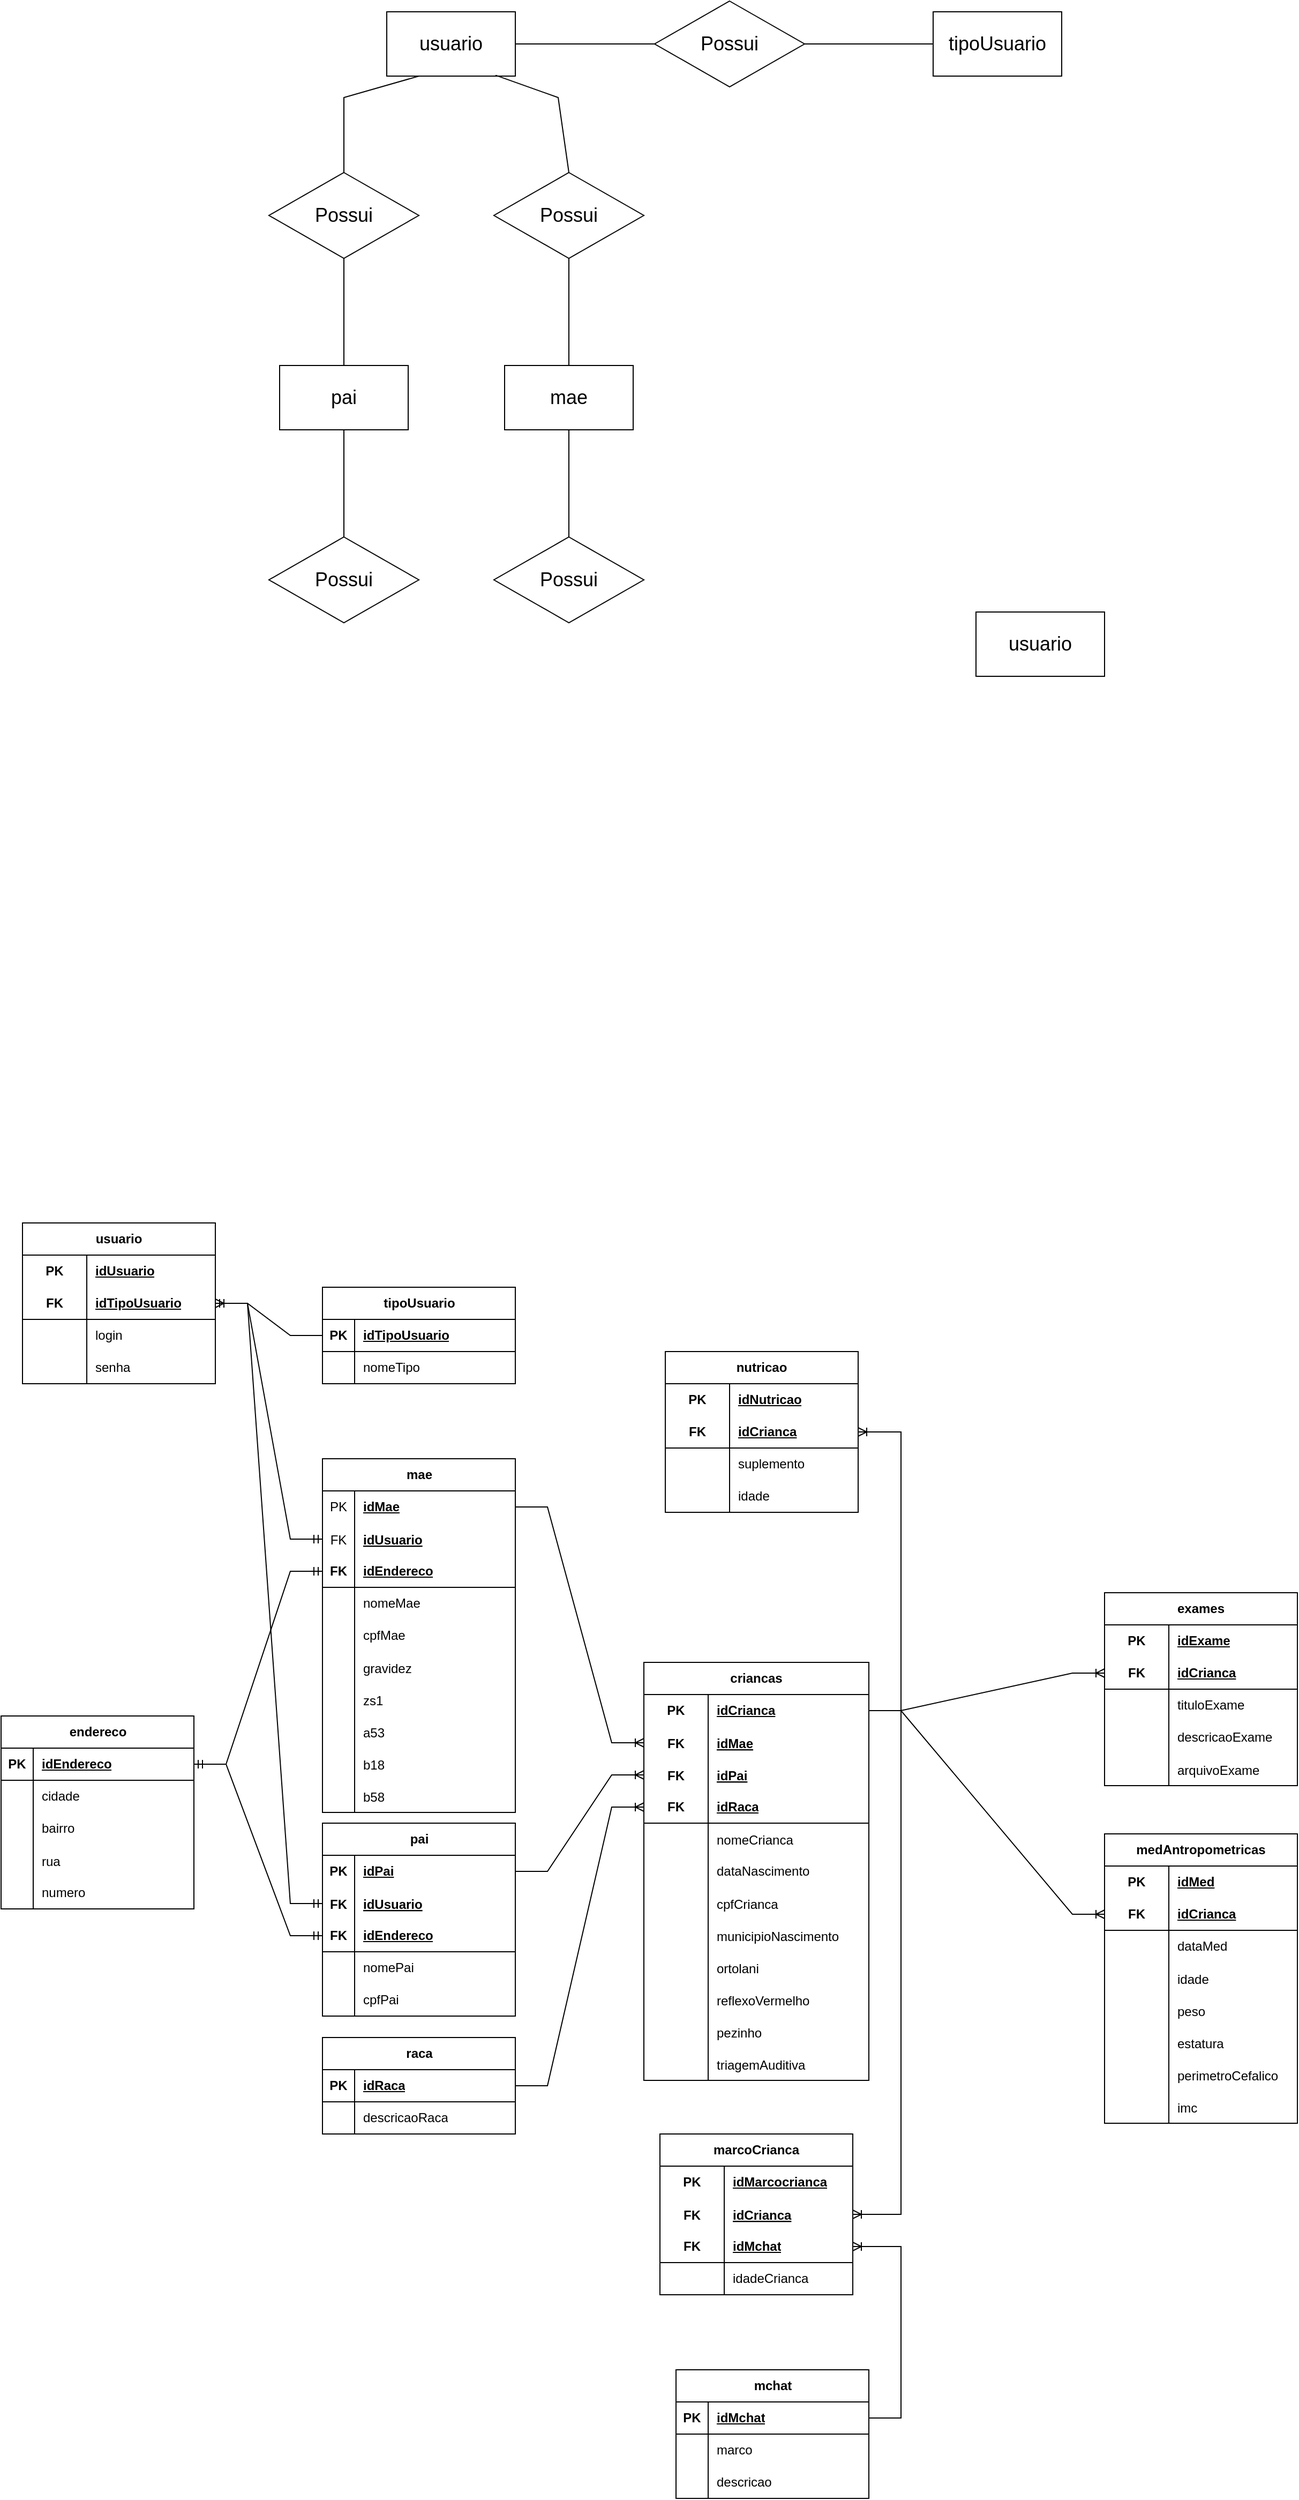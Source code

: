 <mxfile version="24.2.7" type="device">
  <diagram name="Página-1" id="eYkGCyqy0bsZ_CM61Fpu">
    <mxGraphModel dx="2427" dy="1838" grid="1" gridSize="10" guides="1" tooltips="1" connect="1" arrows="1" fold="1" page="1" pageScale="1" pageWidth="827" pageHeight="1169" math="0" shadow="0">
      <root>
        <mxCell id="0" />
        <mxCell id="1" parent="0" />
        <mxCell id="XubNpZwn4meMRp4vUe5j-11" value="criancas" style="shape=table;startSize=30;container=1;collapsible=1;childLayout=tableLayout;fixedRows=1;rowLines=0;fontStyle=1;align=center;resizeLast=1;html=1;whiteSpace=wrap;" vertex="1" parent="1">
          <mxGeometry x="350" y="660" width="210" height="390" as="geometry" />
        </mxCell>
        <mxCell id="XubNpZwn4meMRp4vUe5j-12" value="" style="shape=tableRow;horizontal=0;startSize=0;swimlaneHead=0;swimlaneBody=0;fillColor=none;collapsible=0;dropTarget=0;points=[[0,0.5],[1,0.5]];portConstraint=eastwest;top=0;left=0;right=0;bottom=0;html=1;" vertex="1" parent="XubNpZwn4meMRp4vUe5j-11">
          <mxGeometry y="30" width="210" height="30" as="geometry" />
        </mxCell>
        <mxCell id="XubNpZwn4meMRp4vUe5j-13" value="PK" style="shape=partialRectangle;connectable=0;fillColor=none;top=0;left=0;bottom=0;right=0;fontStyle=1;overflow=hidden;html=1;whiteSpace=wrap;" vertex="1" parent="XubNpZwn4meMRp4vUe5j-12">
          <mxGeometry width="60" height="30" as="geometry">
            <mxRectangle width="60" height="30" as="alternateBounds" />
          </mxGeometry>
        </mxCell>
        <mxCell id="XubNpZwn4meMRp4vUe5j-14" value="idCrianca" style="shape=partialRectangle;connectable=0;fillColor=none;top=0;left=0;bottom=0;right=0;align=left;spacingLeft=6;fontStyle=5;overflow=hidden;html=1;whiteSpace=wrap;" vertex="1" parent="XubNpZwn4meMRp4vUe5j-12">
          <mxGeometry x="60" width="150" height="30" as="geometry">
            <mxRectangle width="150" height="30" as="alternateBounds" />
          </mxGeometry>
        </mxCell>
        <mxCell id="XubNpZwn4meMRp4vUe5j-32" value="" style="shape=tableRow;horizontal=0;startSize=0;swimlaneHead=0;swimlaneBody=0;fillColor=none;collapsible=0;dropTarget=0;points=[[0,0.5],[1,0.5]];portConstraint=eastwest;top=0;left=0;right=0;bottom=0;" vertex="1" parent="XubNpZwn4meMRp4vUe5j-11">
          <mxGeometry y="60" width="210" height="30" as="geometry" />
        </mxCell>
        <mxCell id="XubNpZwn4meMRp4vUe5j-33" value="FK" style="shape=partialRectangle;connectable=0;fillColor=none;top=0;left=0;bottom=0;right=0;editable=1;overflow=hidden;fontStyle=1" vertex="1" parent="XubNpZwn4meMRp4vUe5j-32">
          <mxGeometry width="60" height="30" as="geometry">
            <mxRectangle width="60" height="30" as="alternateBounds" />
          </mxGeometry>
        </mxCell>
        <mxCell id="XubNpZwn4meMRp4vUe5j-34" value="idMae" style="shape=partialRectangle;connectable=0;fillColor=none;top=0;left=0;bottom=0;right=0;align=left;spacingLeft=6;overflow=hidden;fontStyle=5" vertex="1" parent="XubNpZwn4meMRp4vUe5j-32">
          <mxGeometry x="60" width="150" height="30" as="geometry">
            <mxRectangle width="150" height="30" as="alternateBounds" />
          </mxGeometry>
        </mxCell>
        <mxCell id="XubNpZwn4meMRp4vUe5j-41" value="" style="shape=tableRow;horizontal=0;startSize=0;swimlaneHead=0;swimlaneBody=0;fillColor=none;collapsible=0;dropTarget=0;points=[[0,0.5],[1,0.5]];portConstraint=eastwest;top=0;left=0;right=0;bottom=0;" vertex="1" parent="XubNpZwn4meMRp4vUe5j-11">
          <mxGeometry y="90" width="210" height="30" as="geometry" />
        </mxCell>
        <mxCell id="XubNpZwn4meMRp4vUe5j-42" value="FK" style="shape=partialRectangle;connectable=0;fillColor=none;top=0;left=0;bottom=0;right=0;editable=1;overflow=hidden;fontStyle=1" vertex="1" parent="XubNpZwn4meMRp4vUe5j-41">
          <mxGeometry width="60" height="30" as="geometry">
            <mxRectangle width="60" height="30" as="alternateBounds" />
          </mxGeometry>
        </mxCell>
        <mxCell id="XubNpZwn4meMRp4vUe5j-43" value="idPai" style="shape=partialRectangle;connectable=0;fillColor=none;top=0;left=0;bottom=0;right=0;align=left;spacingLeft=6;overflow=hidden;fontStyle=5" vertex="1" parent="XubNpZwn4meMRp4vUe5j-41">
          <mxGeometry x="60" width="150" height="30" as="geometry">
            <mxRectangle width="150" height="30" as="alternateBounds" />
          </mxGeometry>
        </mxCell>
        <mxCell id="XubNpZwn4meMRp4vUe5j-15" value="" style="shape=tableRow;horizontal=0;startSize=0;swimlaneHead=0;swimlaneBody=0;fillColor=none;collapsible=0;dropTarget=0;points=[[0,0.5],[1,0.5]];portConstraint=eastwest;top=0;left=0;right=0;bottom=1;html=1;" vertex="1" parent="XubNpZwn4meMRp4vUe5j-11">
          <mxGeometry y="120" width="210" height="30" as="geometry" />
        </mxCell>
        <mxCell id="XubNpZwn4meMRp4vUe5j-16" value="FK" style="shape=partialRectangle;connectable=0;fillColor=none;top=0;left=0;bottom=0;right=0;fontStyle=1;overflow=hidden;html=1;whiteSpace=wrap;" vertex="1" parent="XubNpZwn4meMRp4vUe5j-15">
          <mxGeometry width="60" height="30" as="geometry">
            <mxRectangle width="60" height="30" as="alternateBounds" />
          </mxGeometry>
        </mxCell>
        <mxCell id="XubNpZwn4meMRp4vUe5j-17" value="idRaca" style="shape=partialRectangle;connectable=0;fillColor=none;top=0;left=0;bottom=0;right=0;align=left;spacingLeft=6;fontStyle=5;overflow=hidden;html=1;whiteSpace=wrap;" vertex="1" parent="XubNpZwn4meMRp4vUe5j-15">
          <mxGeometry x="60" width="150" height="30" as="geometry">
            <mxRectangle width="150" height="30" as="alternateBounds" />
          </mxGeometry>
        </mxCell>
        <mxCell id="XubNpZwn4meMRp4vUe5j-57" value="" style="shape=tableRow;horizontal=0;startSize=0;swimlaneHead=0;swimlaneBody=0;fillColor=none;collapsible=0;dropTarget=0;points=[[0,0.5],[1,0.5]];portConstraint=eastwest;top=0;left=0;right=0;bottom=0;" vertex="1" parent="XubNpZwn4meMRp4vUe5j-11">
          <mxGeometry y="150" width="210" height="30" as="geometry" />
        </mxCell>
        <mxCell id="XubNpZwn4meMRp4vUe5j-58" value="" style="shape=partialRectangle;connectable=0;fillColor=none;top=0;left=0;bottom=0;right=0;editable=1;overflow=hidden;" vertex="1" parent="XubNpZwn4meMRp4vUe5j-57">
          <mxGeometry width="60" height="30" as="geometry">
            <mxRectangle width="60" height="30" as="alternateBounds" />
          </mxGeometry>
        </mxCell>
        <mxCell id="XubNpZwn4meMRp4vUe5j-59" value="nomeCrianca" style="shape=partialRectangle;connectable=0;fillColor=none;top=0;left=0;bottom=0;right=0;align=left;spacingLeft=6;overflow=hidden;" vertex="1" parent="XubNpZwn4meMRp4vUe5j-57">
          <mxGeometry x="60" width="150" height="30" as="geometry">
            <mxRectangle width="150" height="30" as="alternateBounds" />
          </mxGeometry>
        </mxCell>
        <mxCell id="XubNpZwn4meMRp4vUe5j-18" value="" style="shape=tableRow;horizontal=0;startSize=0;swimlaneHead=0;swimlaneBody=0;fillColor=none;collapsible=0;dropTarget=0;points=[[0,0.5],[1,0.5]];portConstraint=eastwest;top=0;left=0;right=0;bottom=0;html=1;" vertex="1" parent="XubNpZwn4meMRp4vUe5j-11">
          <mxGeometry y="180" width="210" height="30" as="geometry" />
        </mxCell>
        <mxCell id="XubNpZwn4meMRp4vUe5j-19" value="" style="shape=partialRectangle;connectable=0;fillColor=none;top=0;left=0;bottom=0;right=0;editable=1;overflow=hidden;html=1;whiteSpace=wrap;" vertex="1" parent="XubNpZwn4meMRp4vUe5j-18">
          <mxGeometry width="60" height="30" as="geometry">
            <mxRectangle width="60" height="30" as="alternateBounds" />
          </mxGeometry>
        </mxCell>
        <mxCell id="XubNpZwn4meMRp4vUe5j-20" value="dataNascimento" style="shape=partialRectangle;connectable=0;fillColor=none;top=0;left=0;bottom=0;right=0;align=left;spacingLeft=6;overflow=hidden;html=1;whiteSpace=wrap;" vertex="1" parent="XubNpZwn4meMRp4vUe5j-18">
          <mxGeometry x="60" width="150" height="30" as="geometry">
            <mxRectangle width="150" height="30" as="alternateBounds" />
          </mxGeometry>
        </mxCell>
        <mxCell id="XubNpZwn4meMRp4vUe5j-35" value="" style="shape=tableRow;horizontal=0;startSize=0;swimlaneHead=0;swimlaneBody=0;fillColor=none;collapsible=0;dropTarget=0;points=[[0,0.5],[1,0.5]];portConstraint=eastwest;top=0;left=0;right=0;bottom=0;" vertex="1" parent="XubNpZwn4meMRp4vUe5j-11">
          <mxGeometry y="210" width="210" height="30" as="geometry" />
        </mxCell>
        <mxCell id="XubNpZwn4meMRp4vUe5j-36" value="" style="shape=partialRectangle;connectable=0;fillColor=none;top=0;left=0;bottom=0;right=0;editable=1;overflow=hidden;" vertex="1" parent="XubNpZwn4meMRp4vUe5j-35">
          <mxGeometry width="60" height="30" as="geometry">
            <mxRectangle width="60" height="30" as="alternateBounds" />
          </mxGeometry>
        </mxCell>
        <mxCell id="XubNpZwn4meMRp4vUe5j-37" value="cpfCrianca" style="shape=partialRectangle;connectable=0;fillColor=none;top=0;left=0;bottom=0;right=0;align=left;spacingLeft=6;overflow=hidden;" vertex="1" parent="XubNpZwn4meMRp4vUe5j-35">
          <mxGeometry x="60" width="150" height="30" as="geometry">
            <mxRectangle width="150" height="30" as="alternateBounds" />
          </mxGeometry>
        </mxCell>
        <mxCell id="XubNpZwn4meMRp4vUe5j-38" value="" style="shape=tableRow;horizontal=0;startSize=0;swimlaneHead=0;swimlaneBody=0;fillColor=none;collapsible=0;dropTarget=0;points=[[0,0.5],[1,0.5]];portConstraint=eastwest;top=0;left=0;right=0;bottom=0;" vertex="1" parent="XubNpZwn4meMRp4vUe5j-11">
          <mxGeometry y="240" width="210" height="30" as="geometry" />
        </mxCell>
        <mxCell id="XubNpZwn4meMRp4vUe5j-39" value="" style="shape=partialRectangle;connectable=0;fillColor=none;top=0;left=0;bottom=0;right=0;editable=1;overflow=hidden;" vertex="1" parent="XubNpZwn4meMRp4vUe5j-38">
          <mxGeometry width="60" height="30" as="geometry">
            <mxRectangle width="60" height="30" as="alternateBounds" />
          </mxGeometry>
        </mxCell>
        <mxCell id="XubNpZwn4meMRp4vUe5j-40" value="municipioNascimento" style="shape=partialRectangle;connectable=0;fillColor=none;top=0;left=0;bottom=0;right=0;align=left;spacingLeft=6;overflow=hidden;" vertex="1" parent="XubNpZwn4meMRp4vUe5j-38">
          <mxGeometry x="60" width="150" height="30" as="geometry">
            <mxRectangle width="150" height="30" as="alternateBounds" />
          </mxGeometry>
        </mxCell>
        <mxCell id="XubNpZwn4meMRp4vUe5j-253" value="" style="shape=tableRow;horizontal=0;startSize=0;swimlaneHead=0;swimlaneBody=0;fillColor=none;collapsible=0;dropTarget=0;points=[[0,0.5],[1,0.5]];portConstraint=eastwest;top=0;left=0;right=0;bottom=0;" vertex="1" parent="XubNpZwn4meMRp4vUe5j-11">
          <mxGeometry y="270" width="210" height="30" as="geometry" />
        </mxCell>
        <mxCell id="XubNpZwn4meMRp4vUe5j-254" value="" style="shape=partialRectangle;connectable=0;fillColor=none;top=0;left=0;bottom=0;right=0;editable=1;overflow=hidden;" vertex="1" parent="XubNpZwn4meMRp4vUe5j-253">
          <mxGeometry width="60" height="30" as="geometry">
            <mxRectangle width="60" height="30" as="alternateBounds" />
          </mxGeometry>
        </mxCell>
        <mxCell id="XubNpZwn4meMRp4vUe5j-255" value="ortolani" style="shape=partialRectangle;connectable=0;fillColor=none;top=0;left=0;bottom=0;right=0;align=left;spacingLeft=6;overflow=hidden;" vertex="1" parent="XubNpZwn4meMRp4vUe5j-253">
          <mxGeometry x="60" width="150" height="30" as="geometry">
            <mxRectangle width="150" height="30" as="alternateBounds" />
          </mxGeometry>
        </mxCell>
        <mxCell id="XubNpZwn4meMRp4vUe5j-250" value="" style="shape=tableRow;horizontal=0;startSize=0;swimlaneHead=0;swimlaneBody=0;fillColor=none;collapsible=0;dropTarget=0;points=[[0,0.5],[1,0.5]];portConstraint=eastwest;top=0;left=0;right=0;bottom=0;" vertex="1" parent="XubNpZwn4meMRp4vUe5j-11">
          <mxGeometry y="300" width="210" height="30" as="geometry" />
        </mxCell>
        <mxCell id="XubNpZwn4meMRp4vUe5j-251" value="" style="shape=partialRectangle;connectable=0;fillColor=none;top=0;left=0;bottom=0;right=0;editable=1;overflow=hidden;" vertex="1" parent="XubNpZwn4meMRp4vUe5j-250">
          <mxGeometry width="60" height="30" as="geometry">
            <mxRectangle width="60" height="30" as="alternateBounds" />
          </mxGeometry>
        </mxCell>
        <mxCell id="XubNpZwn4meMRp4vUe5j-252" value="reflexoVermelho" style="shape=partialRectangle;connectable=0;fillColor=none;top=0;left=0;bottom=0;right=0;align=left;spacingLeft=6;overflow=hidden;" vertex="1" parent="XubNpZwn4meMRp4vUe5j-250">
          <mxGeometry x="60" width="150" height="30" as="geometry">
            <mxRectangle width="150" height="30" as="alternateBounds" />
          </mxGeometry>
        </mxCell>
        <mxCell id="XubNpZwn4meMRp4vUe5j-247" value="" style="shape=tableRow;horizontal=0;startSize=0;swimlaneHead=0;swimlaneBody=0;fillColor=none;collapsible=0;dropTarget=0;points=[[0,0.5],[1,0.5]];portConstraint=eastwest;top=0;left=0;right=0;bottom=0;" vertex="1" parent="XubNpZwn4meMRp4vUe5j-11">
          <mxGeometry y="330" width="210" height="30" as="geometry" />
        </mxCell>
        <mxCell id="XubNpZwn4meMRp4vUe5j-248" value="" style="shape=partialRectangle;connectable=0;fillColor=none;top=0;left=0;bottom=0;right=0;editable=1;overflow=hidden;" vertex="1" parent="XubNpZwn4meMRp4vUe5j-247">
          <mxGeometry width="60" height="30" as="geometry">
            <mxRectangle width="60" height="30" as="alternateBounds" />
          </mxGeometry>
        </mxCell>
        <mxCell id="XubNpZwn4meMRp4vUe5j-249" value="pezinho" style="shape=partialRectangle;connectable=0;fillColor=none;top=0;left=0;bottom=0;right=0;align=left;spacingLeft=6;overflow=hidden;" vertex="1" parent="XubNpZwn4meMRp4vUe5j-247">
          <mxGeometry x="60" width="150" height="30" as="geometry">
            <mxRectangle width="150" height="30" as="alternateBounds" />
          </mxGeometry>
        </mxCell>
        <mxCell id="XubNpZwn4meMRp4vUe5j-262" value="" style="shape=tableRow;horizontal=0;startSize=0;swimlaneHead=0;swimlaneBody=0;fillColor=none;collapsible=0;dropTarget=0;points=[[0,0.5],[1,0.5]];portConstraint=eastwest;top=0;left=0;right=0;bottom=0;" vertex="1" parent="XubNpZwn4meMRp4vUe5j-11">
          <mxGeometry y="360" width="210" height="30" as="geometry" />
        </mxCell>
        <mxCell id="XubNpZwn4meMRp4vUe5j-263" value="" style="shape=partialRectangle;connectable=0;fillColor=none;top=0;left=0;bottom=0;right=0;editable=1;overflow=hidden;" vertex="1" parent="XubNpZwn4meMRp4vUe5j-262">
          <mxGeometry width="60" height="30" as="geometry">
            <mxRectangle width="60" height="30" as="alternateBounds" />
          </mxGeometry>
        </mxCell>
        <mxCell id="XubNpZwn4meMRp4vUe5j-264" value="triagemAuditiva" style="shape=partialRectangle;connectable=0;fillColor=none;top=0;left=0;bottom=0;right=0;align=left;spacingLeft=6;overflow=hidden;" vertex="1" parent="XubNpZwn4meMRp4vUe5j-262">
          <mxGeometry x="60" width="150" height="30" as="geometry">
            <mxRectangle width="150" height="30" as="alternateBounds" />
          </mxGeometry>
        </mxCell>
        <mxCell id="XubNpZwn4meMRp4vUe5j-44" value="pai" style="shape=table;startSize=30;container=1;collapsible=1;childLayout=tableLayout;fixedRows=1;rowLines=0;fontStyle=1;align=center;resizeLast=1;html=1;" vertex="1" parent="1">
          <mxGeometry x="50" y="810" width="180" height="180" as="geometry" />
        </mxCell>
        <mxCell id="XubNpZwn4meMRp4vUe5j-54" value="" style="shape=tableRow;horizontal=0;startSize=0;swimlaneHead=0;swimlaneBody=0;fillColor=none;collapsible=0;dropTarget=0;points=[[0,0.5],[1,0.5]];portConstraint=eastwest;top=0;left=0;right=0;bottom=0;" vertex="1" parent="XubNpZwn4meMRp4vUe5j-44">
          <mxGeometry y="30" width="180" height="30" as="geometry" />
        </mxCell>
        <mxCell id="XubNpZwn4meMRp4vUe5j-55" value="&lt;b&gt;PK&lt;/b&gt;" style="shape=partialRectangle;connectable=0;fillColor=none;top=0;left=0;bottom=0;right=0;editable=1;overflow=hidden;whiteSpace=wrap;html=1;" vertex="1" parent="XubNpZwn4meMRp4vUe5j-54">
          <mxGeometry width="30" height="30" as="geometry">
            <mxRectangle width="30" height="30" as="alternateBounds" />
          </mxGeometry>
        </mxCell>
        <mxCell id="XubNpZwn4meMRp4vUe5j-56" value="&lt;b&gt;&lt;u&gt;idPai&lt;/u&gt;&lt;/b&gt;" style="shape=partialRectangle;connectable=0;fillColor=none;top=0;left=0;bottom=0;right=0;align=left;spacingLeft=6;overflow=hidden;whiteSpace=wrap;html=1;" vertex="1" parent="XubNpZwn4meMRp4vUe5j-54">
          <mxGeometry x="30" width="150" height="30" as="geometry">
            <mxRectangle width="150" height="30" as="alternateBounds" />
          </mxGeometry>
        </mxCell>
        <mxCell id="XubNpZwn4meMRp4vUe5j-314" value="" style="shape=tableRow;horizontal=0;startSize=0;swimlaneHead=0;swimlaneBody=0;fillColor=none;collapsible=0;dropTarget=0;points=[[0,0.5],[1,0.5]];portConstraint=eastwest;top=0;left=0;right=0;bottom=0;fontStyle=5" vertex="1" parent="XubNpZwn4meMRp4vUe5j-44">
          <mxGeometry y="60" width="180" height="30" as="geometry" />
        </mxCell>
        <mxCell id="XubNpZwn4meMRp4vUe5j-315" value="FK" style="shape=partialRectangle;connectable=0;fillColor=none;top=0;left=0;bottom=0;right=0;editable=1;overflow=hidden;fontStyle=1" vertex="1" parent="XubNpZwn4meMRp4vUe5j-314">
          <mxGeometry width="30" height="30" as="geometry">
            <mxRectangle width="30" height="30" as="alternateBounds" />
          </mxGeometry>
        </mxCell>
        <mxCell id="XubNpZwn4meMRp4vUe5j-316" value="idUsuario" style="shape=partialRectangle;connectable=0;fillColor=none;top=0;left=0;bottom=0;right=0;align=left;spacingLeft=6;overflow=hidden;fontStyle=5" vertex="1" parent="XubNpZwn4meMRp4vUe5j-314">
          <mxGeometry x="30" width="150" height="30" as="geometry">
            <mxRectangle width="150" height="30" as="alternateBounds" />
          </mxGeometry>
        </mxCell>
        <mxCell id="XubNpZwn4meMRp4vUe5j-45" value="" style="shape=tableRow;horizontal=0;startSize=0;swimlaneHead=0;swimlaneBody=0;fillColor=none;collapsible=0;dropTarget=0;points=[[0,0.5],[1,0.5]];portConstraint=eastwest;top=0;left=0;right=0;bottom=1;" vertex="1" parent="XubNpZwn4meMRp4vUe5j-44">
          <mxGeometry y="90" width="180" height="30" as="geometry" />
        </mxCell>
        <mxCell id="XubNpZwn4meMRp4vUe5j-46" value="FK" style="shape=partialRectangle;connectable=0;fillColor=none;top=0;left=0;bottom=0;right=0;fontStyle=1;overflow=hidden;whiteSpace=wrap;html=1;" vertex="1" parent="XubNpZwn4meMRp4vUe5j-45">
          <mxGeometry width="30" height="30" as="geometry">
            <mxRectangle width="30" height="30" as="alternateBounds" />
          </mxGeometry>
        </mxCell>
        <mxCell id="XubNpZwn4meMRp4vUe5j-47" value="idEndereco" style="shape=partialRectangle;connectable=0;fillColor=none;top=0;left=0;bottom=0;right=0;align=left;spacingLeft=6;fontStyle=5;overflow=hidden;whiteSpace=wrap;html=1;" vertex="1" parent="XubNpZwn4meMRp4vUe5j-45">
          <mxGeometry x="30" width="150" height="30" as="geometry">
            <mxRectangle width="150" height="30" as="alternateBounds" />
          </mxGeometry>
        </mxCell>
        <mxCell id="XubNpZwn4meMRp4vUe5j-48" value="" style="shape=tableRow;horizontal=0;startSize=0;swimlaneHead=0;swimlaneBody=0;fillColor=none;collapsible=0;dropTarget=0;points=[[0,0.5],[1,0.5]];portConstraint=eastwest;top=0;left=0;right=0;bottom=0;" vertex="1" parent="XubNpZwn4meMRp4vUe5j-44">
          <mxGeometry y="120" width="180" height="30" as="geometry" />
        </mxCell>
        <mxCell id="XubNpZwn4meMRp4vUe5j-49" value="" style="shape=partialRectangle;connectable=0;fillColor=none;top=0;left=0;bottom=0;right=0;editable=1;overflow=hidden;whiteSpace=wrap;html=1;" vertex="1" parent="XubNpZwn4meMRp4vUe5j-48">
          <mxGeometry width="30" height="30" as="geometry">
            <mxRectangle width="30" height="30" as="alternateBounds" />
          </mxGeometry>
        </mxCell>
        <mxCell id="XubNpZwn4meMRp4vUe5j-50" value="nomePai" style="shape=partialRectangle;connectable=0;fillColor=none;top=0;left=0;bottom=0;right=0;align=left;spacingLeft=6;overflow=hidden;whiteSpace=wrap;html=1;" vertex="1" parent="XubNpZwn4meMRp4vUe5j-48">
          <mxGeometry x="30" width="150" height="30" as="geometry">
            <mxRectangle width="150" height="30" as="alternateBounds" />
          </mxGeometry>
        </mxCell>
        <mxCell id="XubNpZwn4meMRp4vUe5j-51" value="" style="shape=tableRow;horizontal=0;startSize=0;swimlaneHead=0;swimlaneBody=0;fillColor=none;collapsible=0;dropTarget=0;points=[[0,0.5],[1,0.5]];portConstraint=eastwest;top=0;left=0;right=0;bottom=0;" vertex="1" parent="XubNpZwn4meMRp4vUe5j-44">
          <mxGeometry y="150" width="180" height="30" as="geometry" />
        </mxCell>
        <mxCell id="XubNpZwn4meMRp4vUe5j-52" value="" style="shape=partialRectangle;connectable=0;fillColor=none;top=0;left=0;bottom=0;right=0;editable=1;overflow=hidden;whiteSpace=wrap;html=1;" vertex="1" parent="XubNpZwn4meMRp4vUe5j-51">
          <mxGeometry width="30" height="30" as="geometry">
            <mxRectangle width="30" height="30" as="alternateBounds" />
          </mxGeometry>
        </mxCell>
        <mxCell id="XubNpZwn4meMRp4vUe5j-53" value="cpfPai" style="shape=partialRectangle;connectable=0;fillColor=none;top=0;left=0;bottom=0;right=0;align=left;spacingLeft=6;overflow=hidden;whiteSpace=wrap;html=1;" vertex="1" parent="XubNpZwn4meMRp4vUe5j-51">
          <mxGeometry x="30" width="150" height="30" as="geometry">
            <mxRectangle width="150" height="30" as="alternateBounds" />
          </mxGeometry>
        </mxCell>
        <mxCell id="XubNpZwn4meMRp4vUe5j-64" value="mae" style="shape=table;startSize=30;container=1;collapsible=1;childLayout=tableLayout;fixedRows=1;rowLines=0;fontStyle=1;align=center;resizeLast=1;html=1;" vertex="1" parent="1">
          <mxGeometry x="50" y="470" width="180" height="330" as="geometry" />
        </mxCell>
        <mxCell id="XubNpZwn4meMRp4vUe5j-65" value="" style="shape=tableRow;horizontal=0;startSize=0;swimlaneHead=0;swimlaneBody=0;fillColor=none;collapsible=0;dropTarget=0;points=[[0,0.5],[1,0.5]];portConstraint=eastwest;top=0;left=0;right=0;bottom=0;" vertex="1" parent="XubNpZwn4meMRp4vUe5j-64">
          <mxGeometry y="30" width="180" height="30" as="geometry" />
        </mxCell>
        <mxCell id="XubNpZwn4meMRp4vUe5j-66" value="PK" style="shape=partialRectangle;connectable=0;fillColor=none;top=0;left=0;bottom=0;right=0;editable=1;overflow=hidden;whiteSpace=wrap;html=1;" vertex="1" parent="XubNpZwn4meMRp4vUe5j-65">
          <mxGeometry width="30" height="30" as="geometry">
            <mxRectangle width="30" height="30" as="alternateBounds" />
          </mxGeometry>
        </mxCell>
        <mxCell id="XubNpZwn4meMRp4vUe5j-67" value="&lt;b&gt;&lt;u&gt;idMae&lt;/u&gt;&lt;/b&gt;" style="shape=partialRectangle;connectable=0;fillColor=none;top=0;left=0;bottom=0;right=0;align=left;spacingLeft=6;overflow=hidden;whiteSpace=wrap;html=1;" vertex="1" parent="XubNpZwn4meMRp4vUe5j-65">
          <mxGeometry x="30" width="150" height="30" as="geometry">
            <mxRectangle width="150" height="30" as="alternateBounds" />
          </mxGeometry>
        </mxCell>
        <mxCell id="XubNpZwn4meMRp4vUe5j-311" value="" style="shape=tableRow;horizontal=0;startSize=0;swimlaneHead=0;swimlaneBody=0;fillColor=none;collapsible=0;dropTarget=0;points=[[0,0.5],[1,0.5]];portConstraint=eastwest;top=0;left=0;right=0;bottom=0;" vertex="1" parent="XubNpZwn4meMRp4vUe5j-64">
          <mxGeometry y="60" width="180" height="30" as="geometry" />
        </mxCell>
        <mxCell id="XubNpZwn4meMRp4vUe5j-312" value="FK" style="shape=partialRectangle;connectable=0;fillColor=none;top=0;left=0;bottom=0;right=0;editable=1;overflow=hidden;" vertex="1" parent="XubNpZwn4meMRp4vUe5j-311">
          <mxGeometry width="30" height="30" as="geometry">
            <mxRectangle width="30" height="30" as="alternateBounds" />
          </mxGeometry>
        </mxCell>
        <mxCell id="XubNpZwn4meMRp4vUe5j-313" value="idUsuario" style="shape=partialRectangle;connectable=0;fillColor=none;top=0;left=0;bottom=0;right=0;align=left;spacingLeft=6;overflow=hidden;fontStyle=5" vertex="1" parent="XubNpZwn4meMRp4vUe5j-311">
          <mxGeometry x="30" width="150" height="30" as="geometry">
            <mxRectangle width="150" height="30" as="alternateBounds" />
          </mxGeometry>
        </mxCell>
        <mxCell id="XubNpZwn4meMRp4vUe5j-68" value="" style="shape=tableRow;horizontal=0;startSize=0;swimlaneHead=0;swimlaneBody=0;fillColor=none;collapsible=0;dropTarget=0;points=[[0,0.5],[1,0.5]];portConstraint=eastwest;top=0;left=0;right=0;bottom=1;" vertex="1" parent="XubNpZwn4meMRp4vUe5j-64">
          <mxGeometry y="90" width="180" height="30" as="geometry" />
        </mxCell>
        <mxCell id="XubNpZwn4meMRp4vUe5j-69" value="FK" style="shape=partialRectangle;connectable=0;fillColor=none;top=0;left=0;bottom=0;right=0;fontStyle=1;overflow=hidden;whiteSpace=wrap;html=1;" vertex="1" parent="XubNpZwn4meMRp4vUe5j-68">
          <mxGeometry width="30" height="30" as="geometry">
            <mxRectangle width="30" height="30" as="alternateBounds" />
          </mxGeometry>
        </mxCell>
        <mxCell id="XubNpZwn4meMRp4vUe5j-70" value="idEndereco" style="shape=partialRectangle;connectable=0;fillColor=none;top=0;left=0;bottom=0;right=0;align=left;spacingLeft=6;fontStyle=5;overflow=hidden;whiteSpace=wrap;html=1;" vertex="1" parent="XubNpZwn4meMRp4vUe5j-68">
          <mxGeometry x="30" width="150" height="30" as="geometry">
            <mxRectangle width="150" height="30" as="alternateBounds" />
          </mxGeometry>
        </mxCell>
        <mxCell id="XubNpZwn4meMRp4vUe5j-71" value="" style="shape=tableRow;horizontal=0;startSize=0;swimlaneHead=0;swimlaneBody=0;fillColor=none;collapsible=0;dropTarget=0;points=[[0,0.5],[1,0.5]];portConstraint=eastwest;top=0;left=0;right=0;bottom=0;" vertex="1" parent="XubNpZwn4meMRp4vUe5j-64">
          <mxGeometry y="120" width="180" height="30" as="geometry" />
        </mxCell>
        <mxCell id="XubNpZwn4meMRp4vUe5j-72" value="" style="shape=partialRectangle;connectable=0;fillColor=none;top=0;left=0;bottom=0;right=0;editable=1;overflow=hidden;whiteSpace=wrap;html=1;" vertex="1" parent="XubNpZwn4meMRp4vUe5j-71">
          <mxGeometry width="30" height="30" as="geometry">
            <mxRectangle width="30" height="30" as="alternateBounds" />
          </mxGeometry>
        </mxCell>
        <mxCell id="XubNpZwn4meMRp4vUe5j-73" value="nomeMae" style="shape=partialRectangle;connectable=0;fillColor=none;top=0;left=0;bottom=0;right=0;align=left;spacingLeft=6;overflow=hidden;whiteSpace=wrap;html=1;" vertex="1" parent="XubNpZwn4meMRp4vUe5j-71">
          <mxGeometry x="30" width="150" height="30" as="geometry">
            <mxRectangle width="150" height="30" as="alternateBounds" />
          </mxGeometry>
        </mxCell>
        <mxCell id="XubNpZwn4meMRp4vUe5j-74" value="" style="shape=tableRow;horizontal=0;startSize=0;swimlaneHead=0;swimlaneBody=0;fillColor=none;collapsible=0;dropTarget=0;points=[[0,0.5],[1,0.5]];portConstraint=eastwest;top=0;left=0;right=0;bottom=0;" vertex="1" parent="XubNpZwn4meMRp4vUe5j-64">
          <mxGeometry y="150" width="180" height="30" as="geometry" />
        </mxCell>
        <mxCell id="XubNpZwn4meMRp4vUe5j-75" value="" style="shape=partialRectangle;connectable=0;fillColor=none;top=0;left=0;bottom=0;right=0;editable=1;overflow=hidden;whiteSpace=wrap;html=1;" vertex="1" parent="XubNpZwn4meMRp4vUe5j-74">
          <mxGeometry width="30" height="30" as="geometry">
            <mxRectangle width="30" height="30" as="alternateBounds" />
          </mxGeometry>
        </mxCell>
        <mxCell id="XubNpZwn4meMRp4vUe5j-76" value="cpfMae" style="shape=partialRectangle;connectable=0;fillColor=none;top=0;left=0;bottom=0;right=0;align=left;spacingLeft=6;overflow=hidden;whiteSpace=wrap;html=1;" vertex="1" parent="XubNpZwn4meMRp4vUe5j-74">
          <mxGeometry x="30" width="150" height="30" as="geometry">
            <mxRectangle width="150" height="30" as="alternateBounds" />
          </mxGeometry>
        </mxCell>
        <mxCell id="XubNpZwn4meMRp4vUe5j-271" value="" style="shape=tableRow;horizontal=0;startSize=0;swimlaneHead=0;swimlaneBody=0;fillColor=none;collapsible=0;dropTarget=0;points=[[0,0.5],[1,0.5]];portConstraint=eastwest;top=0;left=0;right=0;bottom=0;" vertex="1" parent="XubNpZwn4meMRp4vUe5j-64">
          <mxGeometry y="180" width="180" height="30" as="geometry" />
        </mxCell>
        <mxCell id="XubNpZwn4meMRp4vUe5j-272" value="" style="shape=partialRectangle;connectable=0;fillColor=none;top=0;left=0;bottom=0;right=0;editable=1;overflow=hidden;" vertex="1" parent="XubNpZwn4meMRp4vUe5j-271">
          <mxGeometry width="30" height="30" as="geometry">
            <mxRectangle width="30" height="30" as="alternateBounds" />
          </mxGeometry>
        </mxCell>
        <mxCell id="XubNpZwn4meMRp4vUe5j-273" value="gravidez" style="shape=partialRectangle;connectable=0;fillColor=none;top=0;left=0;bottom=0;right=0;align=left;spacingLeft=6;overflow=hidden;" vertex="1" parent="XubNpZwn4meMRp4vUe5j-271">
          <mxGeometry x="30" width="150" height="30" as="geometry">
            <mxRectangle width="150" height="30" as="alternateBounds" />
          </mxGeometry>
        </mxCell>
        <mxCell id="XubNpZwn4meMRp4vUe5j-274" value="" style="shape=tableRow;horizontal=0;startSize=0;swimlaneHead=0;swimlaneBody=0;fillColor=none;collapsible=0;dropTarget=0;points=[[0,0.5],[1,0.5]];portConstraint=eastwest;top=0;left=0;right=0;bottom=0;" vertex="1" parent="XubNpZwn4meMRp4vUe5j-64">
          <mxGeometry y="210" width="180" height="30" as="geometry" />
        </mxCell>
        <mxCell id="XubNpZwn4meMRp4vUe5j-275" value="" style="shape=partialRectangle;connectable=0;fillColor=none;top=0;left=0;bottom=0;right=0;editable=1;overflow=hidden;" vertex="1" parent="XubNpZwn4meMRp4vUe5j-274">
          <mxGeometry width="30" height="30" as="geometry">
            <mxRectangle width="30" height="30" as="alternateBounds" />
          </mxGeometry>
        </mxCell>
        <mxCell id="XubNpZwn4meMRp4vUe5j-276" value="zs1" style="shape=partialRectangle;connectable=0;fillColor=none;top=0;left=0;bottom=0;right=0;align=left;spacingLeft=6;overflow=hidden;" vertex="1" parent="XubNpZwn4meMRp4vUe5j-274">
          <mxGeometry x="30" width="150" height="30" as="geometry">
            <mxRectangle width="150" height="30" as="alternateBounds" />
          </mxGeometry>
        </mxCell>
        <mxCell id="XubNpZwn4meMRp4vUe5j-268" value="" style="shape=tableRow;horizontal=0;startSize=0;swimlaneHead=0;swimlaneBody=0;fillColor=none;collapsible=0;dropTarget=0;points=[[0,0.5],[1,0.5]];portConstraint=eastwest;top=0;left=0;right=0;bottom=0;" vertex="1" parent="XubNpZwn4meMRp4vUe5j-64">
          <mxGeometry y="240" width="180" height="30" as="geometry" />
        </mxCell>
        <mxCell id="XubNpZwn4meMRp4vUe5j-269" value="" style="shape=partialRectangle;connectable=0;fillColor=none;top=0;left=0;bottom=0;right=0;editable=1;overflow=hidden;" vertex="1" parent="XubNpZwn4meMRp4vUe5j-268">
          <mxGeometry width="30" height="30" as="geometry">
            <mxRectangle width="30" height="30" as="alternateBounds" />
          </mxGeometry>
        </mxCell>
        <mxCell id="XubNpZwn4meMRp4vUe5j-270" value="a53" style="shape=partialRectangle;connectable=0;fillColor=none;top=0;left=0;bottom=0;right=0;align=left;spacingLeft=6;overflow=hidden;" vertex="1" parent="XubNpZwn4meMRp4vUe5j-268">
          <mxGeometry x="30" width="150" height="30" as="geometry">
            <mxRectangle width="150" height="30" as="alternateBounds" />
          </mxGeometry>
        </mxCell>
        <mxCell id="XubNpZwn4meMRp4vUe5j-277" value="" style="shape=tableRow;horizontal=0;startSize=0;swimlaneHead=0;swimlaneBody=0;fillColor=none;collapsible=0;dropTarget=0;points=[[0,0.5],[1,0.5]];portConstraint=eastwest;top=0;left=0;right=0;bottom=0;" vertex="1" parent="XubNpZwn4meMRp4vUe5j-64">
          <mxGeometry y="270" width="180" height="30" as="geometry" />
        </mxCell>
        <mxCell id="XubNpZwn4meMRp4vUe5j-278" value="" style="shape=partialRectangle;connectable=0;fillColor=none;top=0;left=0;bottom=0;right=0;editable=1;overflow=hidden;" vertex="1" parent="XubNpZwn4meMRp4vUe5j-277">
          <mxGeometry width="30" height="30" as="geometry">
            <mxRectangle width="30" height="30" as="alternateBounds" />
          </mxGeometry>
        </mxCell>
        <mxCell id="XubNpZwn4meMRp4vUe5j-279" value="b18" style="shape=partialRectangle;connectable=0;fillColor=none;top=0;left=0;bottom=0;right=0;align=left;spacingLeft=6;overflow=hidden;" vertex="1" parent="XubNpZwn4meMRp4vUe5j-277">
          <mxGeometry x="30" width="150" height="30" as="geometry">
            <mxRectangle width="150" height="30" as="alternateBounds" />
          </mxGeometry>
        </mxCell>
        <mxCell id="XubNpZwn4meMRp4vUe5j-265" value="" style="shape=tableRow;horizontal=0;startSize=0;swimlaneHead=0;swimlaneBody=0;fillColor=none;collapsible=0;dropTarget=0;points=[[0,0.5],[1,0.5]];portConstraint=eastwest;top=0;left=0;right=0;bottom=0;" vertex="1" parent="XubNpZwn4meMRp4vUe5j-64">
          <mxGeometry y="300" width="180" height="30" as="geometry" />
        </mxCell>
        <mxCell id="XubNpZwn4meMRp4vUe5j-266" value="" style="shape=partialRectangle;connectable=0;fillColor=none;top=0;left=0;bottom=0;right=0;editable=1;overflow=hidden;" vertex="1" parent="XubNpZwn4meMRp4vUe5j-265">
          <mxGeometry width="30" height="30" as="geometry">
            <mxRectangle width="30" height="30" as="alternateBounds" />
          </mxGeometry>
        </mxCell>
        <mxCell id="XubNpZwn4meMRp4vUe5j-267" value="b58" style="shape=partialRectangle;connectable=0;fillColor=none;top=0;left=0;bottom=0;right=0;align=left;spacingLeft=6;overflow=hidden;" vertex="1" parent="XubNpZwn4meMRp4vUe5j-265">
          <mxGeometry x="30" width="150" height="30" as="geometry">
            <mxRectangle width="150" height="30" as="alternateBounds" />
          </mxGeometry>
        </mxCell>
        <mxCell id="XubNpZwn4meMRp4vUe5j-78" value="" style="edgeStyle=entityRelationEdgeStyle;fontSize=12;html=1;endArrow=ERoneToMany;rounded=0;" edge="1" parent="1" source="XubNpZwn4meMRp4vUe5j-65" target="XubNpZwn4meMRp4vUe5j-32">
          <mxGeometry width="100" height="100" relative="1" as="geometry">
            <mxPoint x="270" y="880" as="sourcePoint" />
            <mxPoint x="370" y="780" as="targetPoint" />
          </mxGeometry>
        </mxCell>
        <mxCell id="XubNpZwn4meMRp4vUe5j-80" value="" style="edgeStyle=entityRelationEdgeStyle;fontSize=12;html=1;endArrow=ERoneToMany;rounded=0;" edge="1" parent="1" source="XubNpZwn4meMRp4vUe5j-54" target="XubNpZwn4meMRp4vUe5j-41">
          <mxGeometry width="100" height="100" relative="1" as="geometry">
            <mxPoint x="240" y="665" as="sourcePoint" />
            <mxPoint x="360" y="745" as="targetPoint" />
          </mxGeometry>
        </mxCell>
        <mxCell id="XubNpZwn4meMRp4vUe5j-94" value="endereco" style="shape=table;startSize=30;container=1;collapsible=1;childLayout=tableLayout;fixedRows=1;rowLines=0;fontStyle=1;align=center;resizeLast=1;html=1;" vertex="1" parent="1">
          <mxGeometry x="-250" y="710" width="180" height="180" as="geometry" />
        </mxCell>
        <mxCell id="XubNpZwn4meMRp4vUe5j-95" value="" style="shape=tableRow;horizontal=0;startSize=0;swimlaneHead=0;swimlaneBody=0;fillColor=none;collapsible=0;dropTarget=0;points=[[0,0.5],[1,0.5]];portConstraint=eastwest;top=0;left=0;right=0;bottom=1;" vertex="1" parent="XubNpZwn4meMRp4vUe5j-94">
          <mxGeometry y="30" width="180" height="30" as="geometry" />
        </mxCell>
        <mxCell id="XubNpZwn4meMRp4vUe5j-96" value="PK" style="shape=partialRectangle;connectable=0;fillColor=none;top=0;left=0;bottom=0;right=0;fontStyle=1;overflow=hidden;whiteSpace=wrap;html=1;" vertex="1" parent="XubNpZwn4meMRp4vUe5j-95">
          <mxGeometry width="30" height="30" as="geometry">
            <mxRectangle width="30" height="30" as="alternateBounds" />
          </mxGeometry>
        </mxCell>
        <mxCell id="XubNpZwn4meMRp4vUe5j-97" value="idEndereco" style="shape=partialRectangle;connectable=0;fillColor=none;top=0;left=0;bottom=0;right=0;align=left;spacingLeft=6;fontStyle=5;overflow=hidden;whiteSpace=wrap;html=1;" vertex="1" parent="XubNpZwn4meMRp4vUe5j-95">
          <mxGeometry x="30" width="150" height="30" as="geometry">
            <mxRectangle width="150" height="30" as="alternateBounds" />
          </mxGeometry>
        </mxCell>
        <mxCell id="XubNpZwn4meMRp4vUe5j-98" value="" style="shape=tableRow;horizontal=0;startSize=0;swimlaneHead=0;swimlaneBody=0;fillColor=none;collapsible=0;dropTarget=0;points=[[0,0.5],[1,0.5]];portConstraint=eastwest;top=0;left=0;right=0;bottom=0;" vertex="1" parent="XubNpZwn4meMRp4vUe5j-94">
          <mxGeometry y="60" width="180" height="30" as="geometry" />
        </mxCell>
        <mxCell id="XubNpZwn4meMRp4vUe5j-99" value="" style="shape=partialRectangle;connectable=0;fillColor=none;top=0;left=0;bottom=0;right=0;editable=1;overflow=hidden;whiteSpace=wrap;html=1;" vertex="1" parent="XubNpZwn4meMRp4vUe5j-98">
          <mxGeometry width="30" height="30" as="geometry">
            <mxRectangle width="30" height="30" as="alternateBounds" />
          </mxGeometry>
        </mxCell>
        <mxCell id="XubNpZwn4meMRp4vUe5j-100" value="cidade" style="shape=partialRectangle;connectable=0;fillColor=none;top=0;left=0;bottom=0;right=0;align=left;spacingLeft=6;overflow=hidden;whiteSpace=wrap;html=1;" vertex="1" parent="XubNpZwn4meMRp4vUe5j-98">
          <mxGeometry x="30" width="150" height="30" as="geometry">
            <mxRectangle width="150" height="30" as="alternateBounds" />
          </mxGeometry>
        </mxCell>
        <mxCell id="XubNpZwn4meMRp4vUe5j-101" value="" style="shape=tableRow;horizontal=0;startSize=0;swimlaneHead=0;swimlaneBody=0;fillColor=none;collapsible=0;dropTarget=0;points=[[0,0.5],[1,0.5]];portConstraint=eastwest;top=0;left=0;right=0;bottom=0;" vertex="1" parent="XubNpZwn4meMRp4vUe5j-94">
          <mxGeometry y="90" width="180" height="30" as="geometry" />
        </mxCell>
        <mxCell id="XubNpZwn4meMRp4vUe5j-102" value="" style="shape=partialRectangle;connectable=0;fillColor=none;top=0;left=0;bottom=0;right=0;editable=1;overflow=hidden;whiteSpace=wrap;html=1;" vertex="1" parent="XubNpZwn4meMRp4vUe5j-101">
          <mxGeometry width="30" height="30" as="geometry">
            <mxRectangle width="30" height="30" as="alternateBounds" />
          </mxGeometry>
        </mxCell>
        <mxCell id="XubNpZwn4meMRp4vUe5j-103" value="bairro" style="shape=partialRectangle;connectable=0;fillColor=none;top=0;left=0;bottom=0;right=0;align=left;spacingLeft=6;overflow=hidden;whiteSpace=wrap;html=1;" vertex="1" parent="XubNpZwn4meMRp4vUe5j-101">
          <mxGeometry x="30" width="150" height="30" as="geometry">
            <mxRectangle width="150" height="30" as="alternateBounds" />
          </mxGeometry>
        </mxCell>
        <mxCell id="XubNpZwn4meMRp4vUe5j-107" value="" style="shape=tableRow;horizontal=0;startSize=0;swimlaneHead=0;swimlaneBody=0;fillColor=none;collapsible=0;dropTarget=0;points=[[0,0.5],[1,0.5]];portConstraint=eastwest;top=0;left=0;right=0;bottom=0;" vertex="1" parent="XubNpZwn4meMRp4vUe5j-94">
          <mxGeometry y="120" width="180" height="30" as="geometry" />
        </mxCell>
        <mxCell id="XubNpZwn4meMRp4vUe5j-108" value="" style="shape=partialRectangle;connectable=0;fillColor=none;top=0;left=0;bottom=0;right=0;editable=1;overflow=hidden;" vertex="1" parent="XubNpZwn4meMRp4vUe5j-107">
          <mxGeometry width="30" height="30" as="geometry">
            <mxRectangle width="30" height="30" as="alternateBounds" />
          </mxGeometry>
        </mxCell>
        <mxCell id="XubNpZwn4meMRp4vUe5j-109" value="rua" style="shape=partialRectangle;connectable=0;fillColor=none;top=0;left=0;bottom=0;right=0;align=left;spacingLeft=6;overflow=hidden;" vertex="1" parent="XubNpZwn4meMRp4vUe5j-107">
          <mxGeometry x="30" width="150" height="30" as="geometry">
            <mxRectangle width="150" height="30" as="alternateBounds" />
          </mxGeometry>
        </mxCell>
        <mxCell id="XubNpZwn4meMRp4vUe5j-104" value="" style="shape=tableRow;horizontal=0;startSize=0;swimlaneHead=0;swimlaneBody=0;fillColor=none;collapsible=0;dropTarget=0;points=[[0,0.5],[1,0.5]];portConstraint=eastwest;top=0;left=0;right=0;bottom=0;" vertex="1" parent="XubNpZwn4meMRp4vUe5j-94">
          <mxGeometry y="150" width="180" height="30" as="geometry" />
        </mxCell>
        <mxCell id="XubNpZwn4meMRp4vUe5j-105" value="" style="shape=partialRectangle;connectable=0;fillColor=none;top=0;left=0;bottom=0;right=0;editable=1;overflow=hidden;whiteSpace=wrap;html=1;" vertex="1" parent="XubNpZwn4meMRp4vUe5j-104">
          <mxGeometry width="30" height="30" as="geometry">
            <mxRectangle width="30" height="30" as="alternateBounds" />
          </mxGeometry>
        </mxCell>
        <mxCell id="XubNpZwn4meMRp4vUe5j-106" value="numero" style="shape=partialRectangle;connectable=0;fillColor=none;top=0;left=0;bottom=0;right=0;align=left;spacingLeft=6;overflow=hidden;whiteSpace=wrap;html=1;" vertex="1" parent="XubNpZwn4meMRp4vUe5j-104">
          <mxGeometry x="30" width="150" height="30" as="geometry">
            <mxRectangle width="150" height="30" as="alternateBounds" />
          </mxGeometry>
        </mxCell>
        <mxCell id="XubNpZwn4meMRp4vUe5j-110" value="" style="edgeStyle=entityRelationEdgeStyle;fontSize=12;html=1;endArrow=ERmandOne;startArrow=ERmandOne;rounded=0;exitX=1;exitY=0.5;exitDx=0;exitDy=0;entryX=0;entryY=0.5;entryDx=0;entryDy=0;" edge="1" parent="1" source="XubNpZwn4meMRp4vUe5j-95" target="XubNpZwn4meMRp4vUe5j-45">
          <mxGeometry width="100" height="100" relative="1" as="geometry">
            <mxPoint x="140" y="860" as="sourcePoint" />
            <mxPoint x="240" y="760" as="targetPoint" />
          </mxGeometry>
        </mxCell>
        <mxCell id="XubNpZwn4meMRp4vUe5j-111" value="" style="edgeStyle=entityRelationEdgeStyle;fontSize=12;html=1;endArrow=ERmandOne;startArrow=ERmandOne;rounded=0;entryX=0;entryY=0.5;entryDx=0;entryDy=0;" edge="1" parent="1" source="XubNpZwn4meMRp4vUe5j-95" target="XubNpZwn4meMRp4vUe5j-68">
          <mxGeometry width="100" height="100" relative="1" as="geometry">
            <mxPoint x="-70" y="735" as="sourcePoint" />
            <mxPoint x="60" y="895" as="targetPoint" />
          </mxGeometry>
        </mxCell>
        <mxCell id="XubNpZwn4meMRp4vUe5j-112" value="exames" style="shape=table;startSize=30;container=1;collapsible=1;childLayout=tableLayout;fixedRows=1;rowLines=0;fontStyle=1;align=center;resizeLast=1;html=1;whiteSpace=wrap;" vertex="1" parent="1">
          <mxGeometry x="780" y="595" width="180" height="180" as="geometry" />
        </mxCell>
        <mxCell id="XubNpZwn4meMRp4vUe5j-113" value="" style="shape=tableRow;horizontal=0;startSize=0;swimlaneHead=0;swimlaneBody=0;fillColor=none;collapsible=0;dropTarget=0;points=[[0,0.5],[1,0.5]];portConstraint=eastwest;top=0;left=0;right=0;bottom=0;html=1;" vertex="1" parent="XubNpZwn4meMRp4vUe5j-112">
          <mxGeometry y="30" width="180" height="30" as="geometry" />
        </mxCell>
        <mxCell id="XubNpZwn4meMRp4vUe5j-114" value="PK" style="shape=partialRectangle;connectable=0;fillColor=none;top=0;left=0;bottom=0;right=0;fontStyle=1;overflow=hidden;html=1;whiteSpace=wrap;" vertex="1" parent="XubNpZwn4meMRp4vUe5j-113">
          <mxGeometry width="60" height="30" as="geometry">
            <mxRectangle width="60" height="30" as="alternateBounds" />
          </mxGeometry>
        </mxCell>
        <mxCell id="XubNpZwn4meMRp4vUe5j-115" value="idExame" style="shape=partialRectangle;connectable=0;fillColor=none;top=0;left=0;bottom=0;right=0;align=left;spacingLeft=6;fontStyle=5;overflow=hidden;html=1;whiteSpace=wrap;" vertex="1" parent="XubNpZwn4meMRp4vUe5j-113">
          <mxGeometry x="60" width="120" height="30" as="geometry">
            <mxRectangle width="120" height="30" as="alternateBounds" />
          </mxGeometry>
        </mxCell>
        <mxCell id="XubNpZwn4meMRp4vUe5j-116" value="" style="shape=tableRow;horizontal=0;startSize=0;swimlaneHead=0;swimlaneBody=0;fillColor=none;collapsible=0;dropTarget=0;points=[[0,0.5],[1,0.5]];portConstraint=eastwest;top=0;left=0;right=0;bottom=1;html=1;" vertex="1" parent="XubNpZwn4meMRp4vUe5j-112">
          <mxGeometry y="60" width="180" height="30" as="geometry" />
        </mxCell>
        <mxCell id="XubNpZwn4meMRp4vUe5j-117" value="FK" style="shape=partialRectangle;connectable=0;fillColor=none;top=0;left=0;bottom=0;right=0;fontStyle=1;overflow=hidden;html=1;whiteSpace=wrap;" vertex="1" parent="XubNpZwn4meMRp4vUe5j-116">
          <mxGeometry width="60" height="30" as="geometry">
            <mxRectangle width="60" height="30" as="alternateBounds" />
          </mxGeometry>
        </mxCell>
        <mxCell id="XubNpZwn4meMRp4vUe5j-118" value="idCrianca" style="shape=partialRectangle;connectable=0;fillColor=none;top=0;left=0;bottom=0;right=0;align=left;spacingLeft=6;fontStyle=5;overflow=hidden;html=1;whiteSpace=wrap;" vertex="1" parent="XubNpZwn4meMRp4vUe5j-116">
          <mxGeometry x="60" width="120" height="30" as="geometry">
            <mxRectangle width="120" height="30" as="alternateBounds" />
          </mxGeometry>
        </mxCell>
        <mxCell id="XubNpZwn4meMRp4vUe5j-119" value="" style="shape=tableRow;horizontal=0;startSize=0;swimlaneHead=0;swimlaneBody=0;fillColor=none;collapsible=0;dropTarget=0;points=[[0,0.5],[1,0.5]];portConstraint=eastwest;top=0;left=0;right=0;bottom=0;html=1;" vertex="1" parent="XubNpZwn4meMRp4vUe5j-112">
          <mxGeometry y="90" width="180" height="30" as="geometry" />
        </mxCell>
        <mxCell id="XubNpZwn4meMRp4vUe5j-120" value="" style="shape=partialRectangle;connectable=0;fillColor=none;top=0;left=0;bottom=0;right=0;editable=1;overflow=hidden;html=1;whiteSpace=wrap;" vertex="1" parent="XubNpZwn4meMRp4vUe5j-119">
          <mxGeometry width="60" height="30" as="geometry">
            <mxRectangle width="60" height="30" as="alternateBounds" />
          </mxGeometry>
        </mxCell>
        <mxCell id="XubNpZwn4meMRp4vUe5j-121" value="tituloExame" style="shape=partialRectangle;connectable=0;fillColor=none;top=0;left=0;bottom=0;right=0;align=left;spacingLeft=6;overflow=hidden;html=1;whiteSpace=wrap;" vertex="1" parent="XubNpZwn4meMRp4vUe5j-119">
          <mxGeometry x="60" width="120" height="30" as="geometry">
            <mxRectangle width="120" height="30" as="alternateBounds" />
          </mxGeometry>
        </mxCell>
        <mxCell id="XubNpZwn4meMRp4vUe5j-122" value="" style="shape=tableRow;horizontal=0;startSize=0;swimlaneHead=0;swimlaneBody=0;fillColor=none;collapsible=0;dropTarget=0;points=[[0,0.5],[1,0.5]];portConstraint=eastwest;top=0;left=0;right=0;bottom=0;html=1;" vertex="1" parent="XubNpZwn4meMRp4vUe5j-112">
          <mxGeometry y="120" width="180" height="30" as="geometry" />
        </mxCell>
        <mxCell id="XubNpZwn4meMRp4vUe5j-123" value="" style="shape=partialRectangle;connectable=0;fillColor=none;top=0;left=0;bottom=0;right=0;editable=1;overflow=hidden;html=1;whiteSpace=wrap;" vertex="1" parent="XubNpZwn4meMRp4vUe5j-122">
          <mxGeometry width="60" height="30" as="geometry">
            <mxRectangle width="60" height="30" as="alternateBounds" />
          </mxGeometry>
        </mxCell>
        <mxCell id="XubNpZwn4meMRp4vUe5j-124" value="descricaoExame" style="shape=partialRectangle;connectable=0;fillColor=none;top=0;left=0;bottom=0;right=0;align=left;spacingLeft=6;overflow=hidden;html=1;whiteSpace=wrap;" vertex="1" parent="XubNpZwn4meMRp4vUe5j-122">
          <mxGeometry x="60" width="120" height="30" as="geometry">
            <mxRectangle width="120" height="30" as="alternateBounds" />
          </mxGeometry>
        </mxCell>
        <mxCell id="XubNpZwn4meMRp4vUe5j-125" value="" style="shape=tableRow;horizontal=0;startSize=0;swimlaneHead=0;swimlaneBody=0;fillColor=none;collapsible=0;dropTarget=0;points=[[0,0.5],[1,0.5]];portConstraint=eastwest;top=0;left=0;right=0;bottom=0;" vertex="1" parent="XubNpZwn4meMRp4vUe5j-112">
          <mxGeometry y="150" width="180" height="30" as="geometry" />
        </mxCell>
        <mxCell id="XubNpZwn4meMRp4vUe5j-126" value="" style="shape=partialRectangle;connectable=0;fillColor=none;top=0;left=0;bottom=0;right=0;editable=1;overflow=hidden;" vertex="1" parent="XubNpZwn4meMRp4vUe5j-125">
          <mxGeometry width="60" height="30" as="geometry">
            <mxRectangle width="60" height="30" as="alternateBounds" />
          </mxGeometry>
        </mxCell>
        <mxCell id="XubNpZwn4meMRp4vUe5j-127" value="arquivoExame" style="shape=partialRectangle;connectable=0;fillColor=none;top=0;left=0;bottom=0;right=0;align=left;spacingLeft=6;overflow=hidden;" vertex="1" parent="XubNpZwn4meMRp4vUe5j-125">
          <mxGeometry x="60" width="120" height="30" as="geometry">
            <mxRectangle width="120" height="30" as="alternateBounds" />
          </mxGeometry>
        </mxCell>
        <mxCell id="XubNpZwn4meMRp4vUe5j-128" value="" style="edgeStyle=entityRelationEdgeStyle;fontSize=12;html=1;endArrow=ERoneToMany;rounded=0;" edge="1" parent="1" source="XubNpZwn4meMRp4vUe5j-12" target="XubNpZwn4meMRp4vUe5j-116">
          <mxGeometry width="100" height="100" relative="1" as="geometry">
            <mxPoint x="690" y="740" as="sourcePoint" />
            <mxPoint x="790" y="640" as="targetPoint" />
          </mxGeometry>
        </mxCell>
        <mxCell id="XubNpZwn4meMRp4vUe5j-146" value="raca" style="shape=table;startSize=30;container=1;collapsible=1;childLayout=tableLayout;fixedRows=1;rowLines=0;fontStyle=1;align=center;resizeLast=1;html=1;" vertex="1" parent="1">
          <mxGeometry x="50" y="1010" width="180" height="90" as="geometry" />
        </mxCell>
        <mxCell id="XubNpZwn4meMRp4vUe5j-147" value="" style="shape=tableRow;horizontal=0;startSize=0;swimlaneHead=0;swimlaneBody=0;fillColor=none;collapsible=0;dropTarget=0;points=[[0,0.5],[1,0.5]];portConstraint=eastwest;top=0;left=0;right=0;bottom=1;" vertex="1" parent="XubNpZwn4meMRp4vUe5j-146">
          <mxGeometry y="30" width="180" height="30" as="geometry" />
        </mxCell>
        <mxCell id="XubNpZwn4meMRp4vUe5j-148" value="PK" style="shape=partialRectangle;connectable=0;fillColor=none;top=0;left=0;bottom=0;right=0;fontStyle=1;overflow=hidden;whiteSpace=wrap;html=1;" vertex="1" parent="XubNpZwn4meMRp4vUe5j-147">
          <mxGeometry width="30" height="30" as="geometry">
            <mxRectangle width="30" height="30" as="alternateBounds" />
          </mxGeometry>
        </mxCell>
        <mxCell id="XubNpZwn4meMRp4vUe5j-149" value="idRaca" style="shape=partialRectangle;connectable=0;fillColor=none;top=0;left=0;bottom=0;right=0;align=left;spacingLeft=6;fontStyle=5;overflow=hidden;whiteSpace=wrap;html=1;" vertex="1" parent="XubNpZwn4meMRp4vUe5j-147">
          <mxGeometry x="30" width="150" height="30" as="geometry">
            <mxRectangle width="150" height="30" as="alternateBounds" />
          </mxGeometry>
        </mxCell>
        <mxCell id="XubNpZwn4meMRp4vUe5j-150" value="" style="shape=tableRow;horizontal=0;startSize=0;swimlaneHead=0;swimlaneBody=0;fillColor=none;collapsible=0;dropTarget=0;points=[[0,0.5],[1,0.5]];portConstraint=eastwest;top=0;left=0;right=0;bottom=0;" vertex="1" parent="XubNpZwn4meMRp4vUe5j-146">
          <mxGeometry y="60" width="180" height="30" as="geometry" />
        </mxCell>
        <mxCell id="XubNpZwn4meMRp4vUe5j-151" value="" style="shape=partialRectangle;connectable=0;fillColor=none;top=0;left=0;bottom=0;right=0;editable=1;overflow=hidden;whiteSpace=wrap;html=1;" vertex="1" parent="XubNpZwn4meMRp4vUe5j-150">
          <mxGeometry width="30" height="30" as="geometry">
            <mxRectangle width="30" height="30" as="alternateBounds" />
          </mxGeometry>
        </mxCell>
        <mxCell id="XubNpZwn4meMRp4vUe5j-152" value="descricaoRaca" style="shape=partialRectangle;connectable=0;fillColor=none;top=0;left=0;bottom=0;right=0;align=left;spacingLeft=6;overflow=hidden;whiteSpace=wrap;html=1;" vertex="1" parent="XubNpZwn4meMRp4vUe5j-150">
          <mxGeometry x="30" width="150" height="30" as="geometry">
            <mxRectangle width="150" height="30" as="alternateBounds" />
          </mxGeometry>
        </mxCell>
        <mxCell id="XubNpZwn4meMRp4vUe5j-159" value="" style="edgeStyle=entityRelationEdgeStyle;fontSize=12;html=1;endArrow=ERoneToMany;rounded=0;entryX=0;entryY=0.5;entryDx=0;entryDy=0;" edge="1" parent="1" source="XubNpZwn4meMRp4vUe5j-147" target="XubNpZwn4meMRp4vUe5j-15">
          <mxGeometry width="100" height="100" relative="1" as="geometry">
            <mxPoint x="490" y="980" as="sourcePoint" />
            <mxPoint x="590" y="880" as="targetPoint" />
          </mxGeometry>
        </mxCell>
        <mxCell id="XubNpZwn4meMRp4vUe5j-160" value="medAntropometricas" style="shape=table;startSize=30;container=1;collapsible=1;childLayout=tableLayout;fixedRows=1;rowLines=0;fontStyle=1;align=center;resizeLast=1;html=1;whiteSpace=wrap;" vertex="1" parent="1">
          <mxGeometry x="780" y="820" width="180" height="270" as="geometry" />
        </mxCell>
        <mxCell id="XubNpZwn4meMRp4vUe5j-161" value="" style="shape=tableRow;horizontal=0;startSize=0;swimlaneHead=0;swimlaneBody=0;fillColor=none;collapsible=0;dropTarget=0;points=[[0,0.5],[1,0.5]];portConstraint=eastwest;top=0;left=0;right=0;bottom=0;html=1;" vertex="1" parent="XubNpZwn4meMRp4vUe5j-160">
          <mxGeometry y="30" width="180" height="30" as="geometry" />
        </mxCell>
        <mxCell id="XubNpZwn4meMRp4vUe5j-162" value="PK" style="shape=partialRectangle;connectable=0;fillColor=none;top=0;left=0;bottom=0;right=0;fontStyle=1;overflow=hidden;html=1;whiteSpace=wrap;" vertex="1" parent="XubNpZwn4meMRp4vUe5j-161">
          <mxGeometry width="60" height="30" as="geometry">
            <mxRectangle width="60" height="30" as="alternateBounds" />
          </mxGeometry>
        </mxCell>
        <mxCell id="XubNpZwn4meMRp4vUe5j-163" value="idMed" style="shape=partialRectangle;connectable=0;fillColor=none;top=0;left=0;bottom=0;right=0;align=left;spacingLeft=6;fontStyle=5;overflow=hidden;html=1;whiteSpace=wrap;" vertex="1" parent="XubNpZwn4meMRp4vUe5j-161">
          <mxGeometry x="60" width="120" height="30" as="geometry">
            <mxRectangle width="120" height="30" as="alternateBounds" />
          </mxGeometry>
        </mxCell>
        <mxCell id="XubNpZwn4meMRp4vUe5j-164" value="" style="shape=tableRow;horizontal=0;startSize=0;swimlaneHead=0;swimlaneBody=0;fillColor=none;collapsible=0;dropTarget=0;points=[[0,0.5],[1,0.5]];portConstraint=eastwest;top=0;left=0;right=0;bottom=1;html=1;" vertex="1" parent="XubNpZwn4meMRp4vUe5j-160">
          <mxGeometry y="60" width="180" height="30" as="geometry" />
        </mxCell>
        <mxCell id="XubNpZwn4meMRp4vUe5j-165" value="FK" style="shape=partialRectangle;connectable=0;fillColor=none;top=0;left=0;bottom=0;right=0;fontStyle=1;overflow=hidden;html=1;whiteSpace=wrap;" vertex="1" parent="XubNpZwn4meMRp4vUe5j-164">
          <mxGeometry width="60" height="30" as="geometry">
            <mxRectangle width="60" height="30" as="alternateBounds" />
          </mxGeometry>
        </mxCell>
        <mxCell id="XubNpZwn4meMRp4vUe5j-166" value="idCrianca" style="shape=partialRectangle;connectable=0;fillColor=none;top=0;left=0;bottom=0;right=0;align=left;spacingLeft=6;fontStyle=5;overflow=hidden;html=1;whiteSpace=wrap;" vertex="1" parent="XubNpZwn4meMRp4vUe5j-164">
          <mxGeometry x="60" width="120" height="30" as="geometry">
            <mxRectangle width="120" height="30" as="alternateBounds" />
          </mxGeometry>
        </mxCell>
        <mxCell id="XubNpZwn4meMRp4vUe5j-167" value="" style="shape=tableRow;horizontal=0;startSize=0;swimlaneHead=0;swimlaneBody=0;fillColor=none;collapsible=0;dropTarget=0;points=[[0,0.5],[1,0.5]];portConstraint=eastwest;top=0;left=0;right=0;bottom=0;html=1;" vertex="1" parent="XubNpZwn4meMRp4vUe5j-160">
          <mxGeometry y="90" width="180" height="30" as="geometry" />
        </mxCell>
        <mxCell id="XubNpZwn4meMRp4vUe5j-168" value="" style="shape=partialRectangle;connectable=0;fillColor=none;top=0;left=0;bottom=0;right=0;editable=1;overflow=hidden;html=1;whiteSpace=wrap;" vertex="1" parent="XubNpZwn4meMRp4vUe5j-167">
          <mxGeometry width="60" height="30" as="geometry">
            <mxRectangle width="60" height="30" as="alternateBounds" />
          </mxGeometry>
        </mxCell>
        <mxCell id="XubNpZwn4meMRp4vUe5j-169" value="dataMed" style="shape=partialRectangle;connectable=0;fillColor=none;top=0;left=0;bottom=0;right=0;align=left;spacingLeft=6;overflow=hidden;html=1;whiteSpace=wrap;" vertex="1" parent="XubNpZwn4meMRp4vUe5j-167">
          <mxGeometry x="60" width="120" height="30" as="geometry">
            <mxRectangle width="120" height="30" as="alternateBounds" />
          </mxGeometry>
        </mxCell>
        <mxCell id="XubNpZwn4meMRp4vUe5j-176" value="" style="shape=tableRow;horizontal=0;startSize=0;swimlaneHead=0;swimlaneBody=0;fillColor=none;collapsible=0;dropTarget=0;points=[[0,0.5],[1,0.5]];portConstraint=eastwest;top=0;left=0;right=0;bottom=0;" vertex="1" parent="XubNpZwn4meMRp4vUe5j-160">
          <mxGeometry y="120" width="180" height="30" as="geometry" />
        </mxCell>
        <mxCell id="XubNpZwn4meMRp4vUe5j-177" value="" style="shape=partialRectangle;connectable=0;fillColor=none;top=0;left=0;bottom=0;right=0;editable=1;overflow=hidden;" vertex="1" parent="XubNpZwn4meMRp4vUe5j-176">
          <mxGeometry width="60" height="30" as="geometry">
            <mxRectangle width="60" height="30" as="alternateBounds" />
          </mxGeometry>
        </mxCell>
        <mxCell id="XubNpZwn4meMRp4vUe5j-178" value="idade" style="shape=partialRectangle;connectable=0;fillColor=none;top=0;left=0;bottom=0;right=0;align=left;spacingLeft=6;overflow=hidden;" vertex="1" parent="XubNpZwn4meMRp4vUe5j-176">
          <mxGeometry x="60" width="120" height="30" as="geometry">
            <mxRectangle width="120" height="30" as="alternateBounds" />
          </mxGeometry>
        </mxCell>
        <mxCell id="XubNpZwn4meMRp4vUe5j-173" value="" style="shape=tableRow;horizontal=0;startSize=0;swimlaneHead=0;swimlaneBody=0;fillColor=none;collapsible=0;dropTarget=0;points=[[0,0.5],[1,0.5]];portConstraint=eastwest;top=0;left=0;right=0;bottom=0;" vertex="1" parent="XubNpZwn4meMRp4vUe5j-160">
          <mxGeometry y="150" width="180" height="30" as="geometry" />
        </mxCell>
        <mxCell id="XubNpZwn4meMRp4vUe5j-174" value="" style="shape=partialRectangle;connectable=0;fillColor=none;top=0;left=0;bottom=0;right=0;editable=1;overflow=hidden;" vertex="1" parent="XubNpZwn4meMRp4vUe5j-173">
          <mxGeometry width="60" height="30" as="geometry">
            <mxRectangle width="60" height="30" as="alternateBounds" />
          </mxGeometry>
        </mxCell>
        <mxCell id="XubNpZwn4meMRp4vUe5j-175" value="peso" style="shape=partialRectangle;connectable=0;fillColor=none;top=0;left=0;bottom=0;right=0;align=left;spacingLeft=6;overflow=hidden;" vertex="1" parent="XubNpZwn4meMRp4vUe5j-173">
          <mxGeometry x="60" width="120" height="30" as="geometry">
            <mxRectangle width="120" height="30" as="alternateBounds" />
          </mxGeometry>
        </mxCell>
        <mxCell id="XubNpZwn4meMRp4vUe5j-182" value="" style="shape=tableRow;horizontal=0;startSize=0;swimlaneHead=0;swimlaneBody=0;fillColor=none;collapsible=0;dropTarget=0;points=[[0,0.5],[1,0.5]];portConstraint=eastwest;top=0;left=0;right=0;bottom=0;" vertex="1" parent="XubNpZwn4meMRp4vUe5j-160">
          <mxGeometry y="180" width="180" height="30" as="geometry" />
        </mxCell>
        <mxCell id="XubNpZwn4meMRp4vUe5j-183" value="" style="shape=partialRectangle;connectable=0;fillColor=none;top=0;left=0;bottom=0;right=0;editable=1;overflow=hidden;" vertex="1" parent="XubNpZwn4meMRp4vUe5j-182">
          <mxGeometry width="60" height="30" as="geometry">
            <mxRectangle width="60" height="30" as="alternateBounds" />
          </mxGeometry>
        </mxCell>
        <mxCell id="XubNpZwn4meMRp4vUe5j-184" value="estatura" style="shape=partialRectangle;connectable=0;fillColor=none;top=0;left=0;bottom=0;right=0;align=left;spacingLeft=6;overflow=hidden;" vertex="1" parent="XubNpZwn4meMRp4vUe5j-182">
          <mxGeometry x="60" width="120" height="30" as="geometry">
            <mxRectangle width="120" height="30" as="alternateBounds" />
          </mxGeometry>
        </mxCell>
        <mxCell id="XubNpZwn4meMRp4vUe5j-185" value="" style="shape=tableRow;horizontal=0;startSize=0;swimlaneHead=0;swimlaneBody=0;fillColor=none;collapsible=0;dropTarget=0;points=[[0,0.5],[1,0.5]];portConstraint=eastwest;top=0;left=0;right=0;bottom=0;" vertex="1" parent="XubNpZwn4meMRp4vUe5j-160">
          <mxGeometry y="210" width="180" height="30" as="geometry" />
        </mxCell>
        <mxCell id="XubNpZwn4meMRp4vUe5j-186" value="" style="shape=partialRectangle;connectable=0;fillColor=none;top=0;left=0;bottom=0;right=0;editable=1;overflow=hidden;" vertex="1" parent="XubNpZwn4meMRp4vUe5j-185">
          <mxGeometry width="60" height="30" as="geometry">
            <mxRectangle width="60" height="30" as="alternateBounds" />
          </mxGeometry>
        </mxCell>
        <mxCell id="XubNpZwn4meMRp4vUe5j-187" value="perimetroCefalico" style="shape=partialRectangle;connectable=0;fillColor=none;top=0;left=0;bottom=0;right=0;align=left;spacingLeft=6;overflow=hidden;" vertex="1" parent="XubNpZwn4meMRp4vUe5j-185">
          <mxGeometry x="60" width="120" height="30" as="geometry">
            <mxRectangle width="120" height="30" as="alternateBounds" />
          </mxGeometry>
        </mxCell>
        <mxCell id="XubNpZwn4meMRp4vUe5j-179" value="" style="shape=tableRow;horizontal=0;startSize=0;swimlaneHead=0;swimlaneBody=0;fillColor=none;collapsible=0;dropTarget=0;points=[[0,0.5],[1,0.5]];portConstraint=eastwest;top=0;left=0;right=0;bottom=0;" vertex="1" parent="XubNpZwn4meMRp4vUe5j-160">
          <mxGeometry y="240" width="180" height="30" as="geometry" />
        </mxCell>
        <mxCell id="XubNpZwn4meMRp4vUe5j-180" value="" style="shape=partialRectangle;connectable=0;fillColor=none;top=0;left=0;bottom=0;right=0;editable=1;overflow=hidden;" vertex="1" parent="XubNpZwn4meMRp4vUe5j-179">
          <mxGeometry width="60" height="30" as="geometry">
            <mxRectangle width="60" height="30" as="alternateBounds" />
          </mxGeometry>
        </mxCell>
        <mxCell id="XubNpZwn4meMRp4vUe5j-181" value="imc" style="shape=partialRectangle;connectable=0;fillColor=none;top=0;left=0;bottom=0;right=0;align=left;spacingLeft=6;overflow=hidden;" vertex="1" parent="XubNpZwn4meMRp4vUe5j-179">
          <mxGeometry x="60" width="120" height="30" as="geometry">
            <mxRectangle width="120" height="30" as="alternateBounds" />
          </mxGeometry>
        </mxCell>
        <mxCell id="XubNpZwn4meMRp4vUe5j-188" value="" style="edgeStyle=entityRelationEdgeStyle;fontSize=12;html=1;endArrow=ERoneToMany;rounded=0;" edge="1" parent="1" source="XubNpZwn4meMRp4vUe5j-12" target="XubNpZwn4meMRp4vUe5j-164">
          <mxGeometry width="100" height="100" relative="1" as="geometry">
            <mxPoint x="570" y="715" as="sourcePoint" />
            <mxPoint x="790" y="680" as="targetPoint" />
          </mxGeometry>
        </mxCell>
        <mxCell id="XubNpZwn4meMRp4vUe5j-202" value="mchat" style="shape=table;startSize=30;container=1;collapsible=1;childLayout=tableLayout;fixedRows=1;rowLines=0;fontStyle=1;align=center;resizeLast=1;html=1;" vertex="1" parent="1">
          <mxGeometry x="380" y="1320" width="180" height="120" as="geometry" />
        </mxCell>
        <mxCell id="XubNpZwn4meMRp4vUe5j-203" value="" style="shape=tableRow;horizontal=0;startSize=0;swimlaneHead=0;swimlaneBody=0;fillColor=none;collapsible=0;dropTarget=0;points=[[0,0.5],[1,0.5]];portConstraint=eastwest;top=0;left=0;right=0;bottom=1;" vertex="1" parent="XubNpZwn4meMRp4vUe5j-202">
          <mxGeometry y="30" width="180" height="30" as="geometry" />
        </mxCell>
        <mxCell id="XubNpZwn4meMRp4vUe5j-204" value="PK" style="shape=partialRectangle;connectable=0;fillColor=none;top=0;left=0;bottom=0;right=0;fontStyle=1;overflow=hidden;whiteSpace=wrap;html=1;" vertex="1" parent="XubNpZwn4meMRp4vUe5j-203">
          <mxGeometry width="30" height="30" as="geometry">
            <mxRectangle width="30" height="30" as="alternateBounds" />
          </mxGeometry>
        </mxCell>
        <mxCell id="XubNpZwn4meMRp4vUe5j-205" value="idMchat" style="shape=partialRectangle;connectable=0;fillColor=none;top=0;left=0;bottom=0;right=0;align=left;spacingLeft=6;fontStyle=5;overflow=hidden;whiteSpace=wrap;html=1;" vertex="1" parent="XubNpZwn4meMRp4vUe5j-203">
          <mxGeometry x="30" width="150" height="30" as="geometry">
            <mxRectangle width="150" height="30" as="alternateBounds" />
          </mxGeometry>
        </mxCell>
        <mxCell id="XubNpZwn4meMRp4vUe5j-206" value="" style="shape=tableRow;horizontal=0;startSize=0;swimlaneHead=0;swimlaneBody=0;fillColor=none;collapsible=0;dropTarget=0;points=[[0,0.5],[1,0.5]];portConstraint=eastwest;top=0;left=0;right=0;bottom=0;" vertex="1" parent="XubNpZwn4meMRp4vUe5j-202">
          <mxGeometry y="60" width="180" height="30" as="geometry" />
        </mxCell>
        <mxCell id="XubNpZwn4meMRp4vUe5j-207" value="" style="shape=partialRectangle;connectable=0;fillColor=none;top=0;left=0;bottom=0;right=0;editable=1;overflow=hidden;whiteSpace=wrap;html=1;" vertex="1" parent="XubNpZwn4meMRp4vUe5j-206">
          <mxGeometry width="30" height="30" as="geometry">
            <mxRectangle width="30" height="30" as="alternateBounds" />
          </mxGeometry>
        </mxCell>
        <mxCell id="XubNpZwn4meMRp4vUe5j-208" value="marco" style="shape=partialRectangle;connectable=0;fillColor=none;top=0;left=0;bottom=0;right=0;align=left;spacingLeft=6;overflow=hidden;whiteSpace=wrap;html=1;" vertex="1" parent="XubNpZwn4meMRp4vUe5j-206">
          <mxGeometry x="30" width="150" height="30" as="geometry">
            <mxRectangle width="150" height="30" as="alternateBounds" />
          </mxGeometry>
        </mxCell>
        <mxCell id="XubNpZwn4meMRp4vUe5j-209" value="" style="shape=tableRow;horizontal=0;startSize=0;swimlaneHead=0;swimlaneBody=0;fillColor=none;collapsible=0;dropTarget=0;points=[[0,0.5],[1,0.5]];portConstraint=eastwest;top=0;left=0;right=0;bottom=0;" vertex="1" parent="XubNpZwn4meMRp4vUe5j-202">
          <mxGeometry y="90" width="180" height="30" as="geometry" />
        </mxCell>
        <mxCell id="XubNpZwn4meMRp4vUe5j-210" value="" style="shape=partialRectangle;connectable=0;fillColor=none;top=0;left=0;bottom=0;right=0;editable=1;overflow=hidden;whiteSpace=wrap;html=1;" vertex="1" parent="XubNpZwn4meMRp4vUe5j-209">
          <mxGeometry width="30" height="30" as="geometry">
            <mxRectangle width="30" height="30" as="alternateBounds" />
          </mxGeometry>
        </mxCell>
        <mxCell id="XubNpZwn4meMRp4vUe5j-211" value="descricao" style="shape=partialRectangle;connectable=0;fillColor=none;top=0;left=0;bottom=0;right=0;align=left;spacingLeft=6;overflow=hidden;whiteSpace=wrap;html=1;" vertex="1" parent="XubNpZwn4meMRp4vUe5j-209">
          <mxGeometry x="30" width="150" height="30" as="geometry">
            <mxRectangle width="150" height="30" as="alternateBounds" />
          </mxGeometry>
        </mxCell>
        <mxCell id="XubNpZwn4meMRp4vUe5j-215" value="marcoCrianca" style="shape=table;startSize=30;container=1;collapsible=1;childLayout=tableLayout;fixedRows=1;rowLines=0;fontStyle=1;align=center;resizeLast=1;html=1;whiteSpace=wrap;" vertex="1" parent="1">
          <mxGeometry x="365" y="1100" width="180" height="150" as="geometry" />
        </mxCell>
        <mxCell id="XubNpZwn4meMRp4vUe5j-216" value="" style="shape=tableRow;horizontal=0;startSize=0;swimlaneHead=0;swimlaneBody=0;fillColor=none;collapsible=0;dropTarget=0;points=[[0,0.5],[1,0.5]];portConstraint=eastwest;top=0;left=0;right=0;bottom=0;html=1;" vertex="1" parent="XubNpZwn4meMRp4vUe5j-215">
          <mxGeometry y="30" width="180" height="30" as="geometry" />
        </mxCell>
        <mxCell id="XubNpZwn4meMRp4vUe5j-217" value="PK" style="shape=partialRectangle;connectable=0;fillColor=none;top=0;left=0;bottom=0;right=0;fontStyle=1;overflow=hidden;html=1;whiteSpace=wrap;" vertex="1" parent="XubNpZwn4meMRp4vUe5j-216">
          <mxGeometry width="60" height="30" as="geometry">
            <mxRectangle width="60" height="30" as="alternateBounds" />
          </mxGeometry>
        </mxCell>
        <mxCell id="XubNpZwn4meMRp4vUe5j-218" value="idMarcocrianca" style="shape=partialRectangle;connectable=0;fillColor=none;top=0;left=0;bottom=0;right=0;align=left;spacingLeft=6;fontStyle=5;overflow=hidden;html=1;whiteSpace=wrap;" vertex="1" parent="XubNpZwn4meMRp4vUe5j-216">
          <mxGeometry x="60" width="120" height="30" as="geometry">
            <mxRectangle width="120" height="30" as="alternateBounds" />
          </mxGeometry>
        </mxCell>
        <mxCell id="XubNpZwn4meMRp4vUe5j-228" value="" style="shape=tableRow;horizontal=0;startSize=0;swimlaneHead=0;swimlaneBody=0;fillColor=none;collapsible=0;dropTarget=0;points=[[0,0.5],[1,0.5]];portConstraint=eastwest;top=0;left=0;right=0;bottom=0;" vertex="1" parent="XubNpZwn4meMRp4vUe5j-215">
          <mxGeometry y="60" width="180" height="30" as="geometry" />
        </mxCell>
        <mxCell id="XubNpZwn4meMRp4vUe5j-229" value="FK" style="shape=partialRectangle;connectable=0;fillColor=none;top=0;left=0;bottom=0;right=0;editable=1;overflow=hidden;fontStyle=1" vertex="1" parent="XubNpZwn4meMRp4vUe5j-228">
          <mxGeometry width="60" height="30" as="geometry">
            <mxRectangle width="60" height="30" as="alternateBounds" />
          </mxGeometry>
        </mxCell>
        <mxCell id="XubNpZwn4meMRp4vUe5j-230" value="idCrianca" style="shape=partialRectangle;connectable=0;fillColor=none;top=0;left=0;bottom=0;right=0;align=left;spacingLeft=6;overflow=hidden;fontStyle=5" vertex="1" parent="XubNpZwn4meMRp4vUe5j-228">
          <mxGeometry x="60" width="120" height="30" as="geometry">
            <mxRectangle width="120" height="30" as="alternateBounds" />
          </mxGeometry>
        </mxCell>
        <mxCell id="XubNpZwn4meMRp4vUe5j-219" value="" style="shape=tableRow;horizontal=0;startSize=0;swimlaneHead=0;swimlaneBody=0;fillColor=none;collapsible=0;dropTarget=0;points=[[0,0.5],[1,0.5]];portConstraint=eastwest;top=0;left=0;right=0;bottom=1;html=1;" vertex="1" parent="XubNpZwn4meMRp4vUe5j-215">
          <mxGeometry y="90" width="180" height="30" as="geometry" />
        </mxCell>
        <mxCell id="XubNpZwn4meMRp4vUe5j-220" value="FK" style="shape=partialRectangle;connectable=0;fillColor=none;top=0;left=0;bottom=0;right=0;fontStyle=1;overflow=hidden;html=1;whiteSpace=wrap;" vertex="1" parent="XubNpZwn4meMRp4vUe5j-219">
          <mxGeometry width="60" height="30" as="geometry">
            <mxRectangle width="60" height="30" as="alternateBounds" />
          </mxGeometry>
        </mxCell>
        <mxCell id="XubNpZwn4meMRp4vUe5j-221" value="idMchat" style="shape=partialRectangle;connectable=0;fillColor=none;top=0;left=0;bottom=0;right=0;align=left;spacingLeft=6;fontStyle=5;overflow=hidden;html=1;whiteSpace=wrap;" vertex="1" parent="XubNpZwn4meMRp4vUe5j-219">
          <mxGeometry x="60" width="120" height="30" as="geometry">
            <mxRectangle width="120" height="30" as="alternateBounds" />
          </mxGeometry>
        </mxCell>
        <mxCell id="XubNpZwn4meMRp4vUe5j-222" value="" style="shape=tableRow;horizontal=0;startSize=0;swimlaneHead=0;swimlaneBody=0;fillColor=none;collapsible=0;dropTarget=0;points=[[0,0.5],[1,0.5]];portConstraint=eastwest;top=0;left=0;right=0;bottom=0;html=1;" vertex="1" parent="XubNpZwn4meMRp4vUe5j-215">
          <mxGeometry y="120" width="180" height="30" as="geometry" />
        </mxCell>
        <mxCell id="XubNpZwn4meMRp4vUe5j-223" value="" style="shape=partialRectangle;connectable=0;fillColor=none;top=0;left=0;bottom=0;right=0;editable=1;overflow=hidden;html=1;whiteSpace=wrap;" vertex="1" parent="XubNpZwn4meMRp4vUe5j-222">
          <mxGeometry width="60" height="30" as="geometry">
            <mxRectangle width="60" height="30" as="alternateBounds" />
          </mxGeometry>
        </mxCell>
        <mxCell id="XubNpZwn4meMRp4vUe5j-224" value="idadeCrianca" style="shape=partialRectangle;connectable=0;fillColor=none;top=0;left=0;bottom=0;right=0;align=left;spacingLeft=6;overflow=hidden;html=1;whiteSpace=wrap;" vertex="1" parent="XubNpZwn4meMRp4vUe5j-222">
          <mxGeometry x="60" width="120" height="30" as="geometry">
            <mxRectangle width="120" height="30" as="alternateBounds" />
          </mxGeometry>
        </mxCell>
        <mxCell id="XubNpZwn4meMRp4vUe5j-231" value="" style="edgeStyle=entityRelationEdgeStyle;fontSize=12;html=1;endArrow=ERoneToMany;rounded=0;" edge="1" parent="1" source="XubNpZwn4meMRp4vUe5j-203" target="XubNpZwn4meMRp4vUe5j-219">
          <mxGeometry width="100" height="100" relative="1" as="geometry">
            <mxPoint x="520" y="1230" as="sourcePoint" />
            <mxPoint x="620" y="1130" as="targetPoint" />
          </mxGeometry>
        </mxCell>
        <mxCell id="XubNpZwn4meMRp4vUe5j-232" value="" style="edgeStyle=entityRelationEdgeStyle;fontSize=12;html=1;endArrow=ERoneToMany;rounded=0;" edge="1" parent="1" source="XubNpZwn4meMRp4vUe5j-12" target="XubNpZwn4meMRp4vUe5j-228">
          <mxGeometry width="100" height="100" relative="1" as="geometry">
            <mxPoint x="570" y="715" as="sourcePoint" />
            <mxPoint x="790" y="905" as="targetPoint" />
          </mxGeometry>
        </mxCell>
        <mxCell id="XubNpZwn4meMRp4vUe5j-233" value="nutricao" style="shape=table;startSize=30;container=1;collapsible=1;childLayout=tableLayout;fixedRows=1;rowLines=0;fontStyle=1;align=center;resizeLast=1;html=1;whiteSpace=wrap;" vertex="1" parent="1">
          <mxGeometry x="370" y="370" width="180" height="150" as="geometry" />
        </mxCell>
        <mxCell id="XubNpZwn4meMRp4vUe5j-234" value="" style="shape=tableRow;horizontal=0;startSize=0;swimlaneHead=0;swimlaneBody=0;fillColor=none;collapsible=0;dropTarget=0;points=[[0,0.5],[1,0.5]];portConstraint=eastwest;top=0;left=0;right=0;bottom=0;html=1;" vertex="1" parent="XubNpZwn4meMRp4vUe5j-233">
          <mxGeometry y="30" width="180" height="30" as="geometry" />
        </mxCell>
        <mxCell id="XubNpZwn4meMRp4vUe5j-235" value="PK" style="shape=partialRectangle;connectable=0;fillColor=none;top=0;left=0;bottom=0;right=0;fontStyle=1;overflow=hidden;html=1;whiteSpace=wrap;" vertex="1" parent="XubNpZwn4meMRp4vUe5j-234">
          <mxGeometry width="60" height="30" as="geometry">
            <mxRectangle width="60" height="30" as="alternateBounds" />
          </mxGeometry>
        </mxCell>
        <mxCell id="XubNpZwn4meMRp4vUe5j-236" value="idNutricao" style="shape=partialRectangle;connectable=0;fillColor=none;top=0;left=0;bottom=0;right=0;align=left;spacingLeft=6;fontStyle=5;overflow=hidden;html=1;whiteSpace=wrap;" vertex="1" parent="XubNpZwn4meMRp4vUe5j-234">
          <mxGeometry x="60" width="120" height="30" as="geometry">
            <mxRectangle width="120" height="30" as="alternateBounds" />
          </mxGeometry>
        </mxCell>
        <mxCell id="XubNpZwn4meMRp4vUe5j-237" value="" style="shape=tableRow;horizontal=0;startSize=0;swimlaneHead=0;swimlaneBody=0;fillColor=none;collapsible=0;dropTarget=0;points=[[0,0.5],[1,0.5]];portConstraint=eastwest;top=0;left=0;right=0;bottom=1;html=1;" vertex="1" parent="XubNpZwn4meMRp4vUe5j-233">
          <mxGeometry y="60" width="180" height="30" as="geometry" />
        </mxCell>
        <mxCell id="XubNpZwn4meMRp4vUe5j-238" value="FK" style="shape=partialRectangle;connectable=0;fillColor=none;top=0;left=0;bottom=0;right=0;fontStyle=1;overflow=hidden;html=1;whiteSpace=wrap;" vertex="1" parent="XubNpZwn4meMRp4vUe5j-237">
          <mxGeometry width="60" height="30" as="geometry">
            <mxRectangle width="60" height="30" as="alternateBounds" />
          </mxGeometry>
        </mxCell>
        <mxCell id="XubNpZwn4meMRp4vUe5j-239" value="idCrianca" style="shape=partialRectangle;connectable=0;fillColor=none;top=0;left=0;bottom=0;right=0;align=left;spacingLeft=6;fontStyle=5;overflow=hidden;html=1;whiteSpace=wrap;" vertex="1" parent="XubNpZwn4meMRp4vUe5j-237">
          <mxGeometry x="60" width="120" height="30" as="geometry">
            <mxRectangle width="120" height="30" as="alternateBounds" />
          </mxGeometry>
        </mxCell>
        <mxCell id="XubNpZwn4meMRp4vUe5j-240" value="" style="shape=tableRow;horizontal=0;startSize=0;swimlaneHead=0;swimlaneBody=0;fillColor=none;collapsible=0;dropTarget=0;points=[[0,0.5],[1,0.5]];portConstraint=eastwest;top=0;left=0;right=0;bottom=0;html=1;" vertex="1" parent="XubNpZwn4meMRp4vUe5j-233">
          <mxGeometry y="90" width="180" height="30" as="geometry" />
        </mxCell>
        <mxCell id="XubNpZwn4meMRp4vUe5j-241" value="" style="shape=partialRectangle;connectable=0;fillColor=none;top=0;left=0;bottom=0;right=0;editable=1;overflow=hidden;html=1;whiteSpace=wrap;" vertex="1" parent="XubNpZwn4meMRp4vUe5j-240">
          <mxGeometry width="60" height="30" as="geometry">
            <mxRectangle width="60" height="30" as="alternateBounds" />
          </mxGeometry>
        </mxCell>
        <mxCell id="XubNpZwn4meMRp4vUe5j-242" value="suplemento" style="shape=partialRectangle;connectable=0;fillColor=none;top=0;left=0;bottom=0;right=0;align=left;spacingLeft=6;overflow=hidden;html=1;whiteSpace=wrap;" vertex="1" parent="XubNpZwn4meMRp4vUe5j-240">
          <mxGeometry x="60" width="120" height="30" as="geometry">
            <mxRectangle width="120" height="30" as="alternateBounds" />
          </mxGeometry>
        </mxCell>
        <mxCell id="XubNpZwn4meMRp4vUe5j-243" value="" style="shape=tableRow;horizontal=0;startSize=0;swimlaneHead=0;swimlaneBody=0;fillColor=none;collapsible=0;dropTarget=0;points=[[0,0.5],[1,0.5]];portConstraint=eastwest;top=0;left=0;right=0;bottom=0;html=1;" vertex="1" parent="XubNpZwn4meMRp4vUe5j-233">
          <mxGeometry y="120" width="180" height="30" as="geometry" />
        </mxCell>
        <mxCell id="XubNpZwn4meMRp4vUe5j-244" value="" style="shape=partialRectangle;connectable=0;fillColor=none;top=0;left=0;bottom=0;right=0;editable=1;overflow=hidden;html=1;whiteSpace=wrap;" vertex="1" parent="XubNpZwn4meMRp4vUe5j-243">
          <mxGeometry width="60" height="30" as="geometry">
            <mxRectangle width="60" height="30" as="alternateBounds" />
          </mxGeometry>
        </mxCell>
        <mxCell id="XubNpZwn4meMRp4vUe5j-245" value="idade" style="shape=partialRectangle;connectable=0;fillColor=none;top=0;left=0;bottom=0;right=0;align=left;spacingLeft=6;overflow=hidden;html=1;whiteSpace=wrap;" vertex="1" parent="XubNpZwn4meMRp4vUe5j-243">
          <mxGeometry x="60" width="120" height="30" as="geometry">
            <mxRectangle width="120" height="30" as="alternateBounds" />
          </mxGeometry>
        </mxCell>
        <mxCell id="XubNpZwn4meMRp4vUe5j-246" value="" style="edgeStyle=entityRelationEdgeStyle;fontSize=12;html=1;endArrow=ERoneToMany;rounded=0;" edge="1" parent="1" source="XubNpZwn4meMRp4vUe5j-12" target="XubNpZwn4meMRp4vUe5j-237">
          <mxGeometry width="100" height="100" relative="1" as="geometry">
            <mxPoint x="570" y="715" as="sourcePoint" />
            <mxPoint x="790" y="455" as="targetPoint" />
          </mxGeometry>
        </mxCell>
        <mxCell id="XubNpZwn4meMRp4vUe5j-281" value="tipoUsuario" style="shape=table;startSize=30;container=1;collapsible=1;childLayout=tableLayout;fixedRows=1;rowLines=0;fontStyle=1;align=center;resizeLast=1;html=1;" vertex="1" parent="1">
          <mxGeometry x="50" y="310" width="180" height="90" as="geometry" />
        </mxCell>
        <mxCell id="XubNpZwn4meMRp4vUe5j-282" value="" style="shape=tableRow;horizontal=0;startSize=0;swimlaneHead=0;swimlaneBody=0;fillColor=none;collapsible=0;dropTarget=0;points=[[0,0.5],[1,0.5]];portConstraint=eastwest;top=0;left=0;right=0;bottom=1;" vertex="1" parent="XubNpZwn4meMRp4vUe5j-281">
          <mxGeometry y="30" width="180" height="30" as="geometry" />
        </mxCell>
        <mxCell id="XubNpZwn4meMRp4vUe5j-283" value="PK" style="shape=partialRectangle;connectable=0;fillColor=none;top=0;left=0;bottom=0;right=0;fontStyle=1;overflow=hidden;whiteSpace=wrap;html=1;" vertex="1" parent="XubNpZwn4meMRp4vUe5j-282">
          <mxGeometry width="30" height="30" as="geometry">
            <mxRectangle width="30" height="30" as="alternateBounds" />
          </mxGeometry>
        </mxCell>
        <mxCell id="XubNpZwn4meMRp4vUe5j-284" value="idTipoUsuario" style="shape=partialRectangle;connectable=0;fillColor=none;top=0;left=0;bottom=0;right=0;align=left;spacingLeft=6;fontStyle=5;overflow=hidden;whiteSpace=wrap;html=1;" vertex="1" parent="XubNpZwn4meMRp4vUe5j-282">
          <mxGeometry x="30" width="150" height="30" as="geometry">
            <mxRectangle width="150" height="30" as="alternateBounds" />
          </mxGeometry>
        </mxCell>
        <mxCell id="XubNpZwn4meMRp4vUe5j-285" value="" style="shape=tableRow;horizontal=0;startSize=0;swimlaneHead=0;swimlaneBody=0;fillColor=none;collapsible=0;dropTarget=0;points=[[0,0.5],[1,0.5]];portConstraint=eastwest;top=0;left=0;right=0;bottom=0;" vertex="1" parent="XubNpZwn4meMRp4vUe5j-281">
          <mxGeometry y="60" width="180" height="30" as="geometry" />
        </mxCell>
        <mxCell id="XubNpZwn4meMRp4vUe5j-286" value="" style="shape=partialRectangle;connectable=0;fillColor=none;top=0;left=0;bottom=0;right=0;editable=1;overflow=hidden;whiteSpace=wrap;html=1;" vertex="1" parent="XubNpZwn4meMRp4vUe5j-285">
          <mxGeometry width="30" height="30" as="geometry">
            <mxRectangle width="30" height="30" as="alternateBounds" />
          </mxGeometry>
        </mxCell>
        <mxCell id="XubNpZwn4meMRp4vUe5j-287" value="nomeTipo" style="shape=partialRectangle;connectable=0;fillColor=none;top=0;left=0;bottom=0;right=0;align=left;spacingLeft=6;overflow=hidden;whiteSpace=wrap;html=1;" vertex="1" parent="XubNpZwn4meMRp4vUe5j-285">
          <mxGeometry x="30" width="150" height="30" as="geometry">
            <mxRectangle width="150" height="30" as="alternateBounds" />
          </mxGeometry>
        </mxCell>
        <mxCell id="XubNpZwn4meMRp4vUe5j-294" value="usuario" style="shape=table;startSize=30;container=1;collapsible=1;childLayout=tableLayout;fixedRows=1;rowLines=0;fontStyle=1;align=center;resizeLast=1;html=1;whiteSpace=wrap;" vertex="1" parent="1">
          <mxGeometry x="-230" y="250" width="180" height="150" as="geometry" />
        </mxCell>
        <mxCell id="XubNpZwn4meMRp4vUe5j-295" value="" style="shape=tableRow;horizontal=0;startSize=0;swimlaneHead=0;swimlaneBody=0;fillColor=none;collapsible=0;dropTarget=0;points=[[0,0.5],[1,0.5]];portConstraint=eastwest;top=0;left=0;right=0;bottom=0;html=1;" vertex="1" parent="XubNpZwn4meMRp4vUe5j-294">
          <mxGeometry y="30" width="180" height="30" as="geometry" />
        </mxCell>
        <mxCell id="XubNpZwn4meMRp4vUe5j-296" value="PK" style="shape=partialRectangle;connectable=0;fillColor=none;top=0;left=0;bottom=0;right=0;fontStyle=1;overflow=hidden;html=1;whiteSpace=wrap;" vertex="1" parent="XubNpZwn4meMRp4vUe5j-295">
          <mxGeometry width="60" height="30" as="geometry">
            <mxRectangle width="60" height="30" as="alternateBounds" />
          </mxGeometry>
        </mxCell>
        <mxCell id="XubNpZwn4meMRp4vUe5j-297" value="idUsuario" style="shape=partialRectangle;connectable=0;fillColor=none;top=0;left=0;bottom=0;right=0;align=left;spacingLeft=6;fontStyle=5;overflow=hidden;html=1;whiteSpace=wrap;" vertex="1" parent="XubNpZwn4meMRp4vUe5j-295">
          <mxGeometry x="60" width="120" height="30" as="geometry">
            <mxRectangle width="120" height="30" as="alternateBounds" />
          </mxGeometry>
        </mxCell>
        <mxCell id="XubNpZwn4meMRp4vUe5j-298" value="" style="shape=tableRow;horizontal=0;startSize=0;swimlaneHead=0;swimlaneBody=0;fillColor=none;collapsible=0;dropTarget=0;points=[[0,0.5],[1,0.5]];portConstraint=eastwest;top=0;left=0;right=0;bottom=1;html=1;" vertex="1" parent="XubNpZwn4meMRp4vUe5j-294">
          <mxGeometry y="60" width="180" height="30" as="geometry" />
        </mxCell>
        <mxCell id="XubNpZwn4meMRp4vUe5j-299" value="FK" style="shape=partialRectangle;connectable=0;fillColor=none;top=0;left=0;bottom=0;right=0;fontStyle=1;overflow=hidden;html=1;whiteSpace=wrap;" vertex="1" parent="XubNpZwn4meMRp4vUe5j-298">
          <mxGeometry width="60" height="30" as="geometry">
            <mxRectangle width="60" height="30" as="alternateBounds" />
          </mxGeometry>
        </mxCell>
        <mxCell id="XubNpZwn4meMRp4vUe5j-300" value="idTipoUsuario" style="shape=partialRectangle;connectable=0;fillColor=none;top=0;left=0;bottom=0;right=0;align=left;spacingLeft=6;fontStyle=5;overflow=hidden;html=1;whiteSpace=wrap;" vertex="1" parent="XubNpZwn4meMRp4vUe5j-298">
          <mxGeometry x="60" width="120" height="30" as="geometry">
            <mxRectangle width="120" height="30" as="alternateBounds" />
          </mxGeometry>
        </mxCell>
        <mxCell id="XubNpZwn4meMRp4vUe5j-301" value="" style="shape=tableRow;horizontal=0;startSize=0;swimlaneHead=0;swimlaneBody=0;fillColor=none;collapsible=0;dropTarget=0;points=[[0,0.5],[1,0.5]];portConstraint=eastwest;top=0;left=0;right=0;bottom=0;html=1;" vertex="1" parent="XubNpZwn4meMRp4vUe5j-294">
          <mxGeometry y="90" width="180" height="30" as="geometry" />
        </mxCell>
        <mxCell id="XubNpZwn4meMRp4vUe5j-302" value="" style="shape=partialRectangle;connectable=0;fillColor=none;top=0;left=0;bottom=0;right=0;editable=1;overflow=hidden;html=1;whiteSpace=wrap;" vertex="1" parent="XubNpZwn4meMRp4vUe5j-301">
          <mxGeometry width="60" height="30" as="geometry">
            <mxRectangle width="60" height="30" as="alternateBounds" />
          </mxGeometry>
        </mxCell>
        <mxCell id="XubNpZwn4meMRp4vUe5j-303" value="login" style="shape=partialRectangle;connectable=0;fillColor=none;top=0;left=0;bottom=0;right=0;align=left;spacingLeft=6;overflow=hidden;html=1;whiteSpace=wrap;" vertex="1" parent="XubNpZwn4meMRp4vUe5j-301">
          <mxGeometry x="60" width="120" height="30" as="geometry">
            <mxRectangle width="120" height="30" as="alternateBounds" />
          </mxGeometry>
        </mxCell>
        <mxCell id="XubNpZwn4meMRp4vUe5j-304" value="" style="shape=tableRow;horizontal=0;startSize=0;swimlaneHead=0;swimlaneBody=0;fillColor=none;collapsible=0;dropTarget=0;points=[[0,0.5],[1,0.5]];portConstraint=eastwest;top=0;left=0;right=0;bottom=0;html=1;" vertex="1" parent="XubNpZwn4meMRp4vUe5j-294">
          <mxGeometry y="120" width="180" height="30" as="geometry" />
        </mxCell>
        <mxCell id="XubNpZwn4meMRp4vUe5j-305" value="" style="shape=partialRectangle;connectable=0;fillColor=none;top=0;left=0;bottom=0;right=0;editable=1;overflow=hidden;html=1;whiteSpace=wrap;" vertex="1" parent="XubNpZwn4meMRp4vUe5j-304">
          <mxGeometry width="60" height="30" as="geometry">
            <mxRectangle width="60" height="30" as="alternateBounds" />
          </mxGeometry>
        </mxCell>
        <mxCell id="XubNpZwn4meMRp4vUe5j-306" value="senha" style="shape=partialRectangle;connectable=0;fillColor=none;top=0;left=0;bottom=0;right=0;align=left;spacingLeft=6;overflow=hidden;html=1;whiteSpace=wrap;" vertex="1" parent="XubNpZwn4meMRp4vUe5j-304">
          <mxGeometry x="60" width="120" height="30" as="geometry">
            <mxRectangle width="120" height="30" as="alternateBounds" />
          </mxGeometry>
        </mxCell>
        <mxCell id="XubNpZwn4meMRp4vUe5j-310" value="" style="edgeStyle=entityRelationEdgeStyle;fontSize=12;html=1;endArrow=ERoneToMany;rounded=0;entryX=1;entryY=0.5;entryDx=0;entryDy=0;exitX=0;exitY=0.5;exitDx=0;exitDy=0;" edge="1" parent="1" source="XubNpZwn4meMRp4vUe5j-282" target="XubNpZwn4meMRp4vUe5j-298">
          <mxGeometry width="100" height="100" relative="1" as="geometry">
            <mxPoint x="-350" y="440" as="sourcePoint" />
            <mxPoint x="-250" y="340" as="targetPoint" />
          </mxGeometry>
        </mxCell>
        <mxCell id="XubNpZwn4meMRp4vUe5j-321" value="" style="edgeStyle=entityRelationEdgeStyle;fontSize=12;html=1;endArrow=ERmandOne;startArrow=ERmandOne;rounded=0;entryX=1;entryY=0.5;entryDx=0;entryDy=0;" edge="1" parent="1" source="XubNpZwn4meMRp4vUe5j-311" target="XubNpZwn4meMRp4vUe5j-298">
          <mxGeometry width="100" height="100" relative="1" as="geometry">
            <mxPoint x="-160" y="490" as="sourcePoint" />
            <mxPoint x="-250" y="330" as="targetPoint" />
            <Array as="points">
              <mxPoint x="-370" y="440" />
              <mxPoint x="-260" y="450" />
              <mxPoint x="-280" y="470" />
            </Array>
          </mxGeometry>
        </mxCell>
        <mxCell id="XubNpZwn4meMRp4vUe5j-322" value="" style="edgeStyle=entityRelationEdgeStyle;fontSize=12;html=1;endArrow=ERmandOne;startArrow=ERmandOne;rounded=0;" edge="1" parent="1" source="XubNpZwn4meMRp4vUe5j-298" target="XubNpZwn4meMRp4vUe5j-314">
          <mxGeometry width="100" height="100" relative="1" as="geometry">
            <mxPoint x="40" y="600" as="sourcePoint" />
            <mxPoint x="140" y="500" as="targetPoint" />
          </mxGeometry>
        </mxCell>
        <mxCell id="XubNpZwn4meMRp4vUe5j-323" value="&lt;font style=&quot;font-size: 18px;&quot;&gt;usuario&lt;/font&gt;" style="rounded=0;whiteSpace=wrap;html=1;" vertex="1" parent="1">
          <mxGeometry x="110" y="-880" width="120" height="60" as="geometry" />
        </mxCell>
        <mxCell id="XubNpZwn4meMRp4vUe5j-324" value="&lt;font style=&quot;font-size: 18px;&quot;&gt;tipoUsuario&lt;/font&gt;" style="rounded=0;whiteSpace=wrap;html=1;" vertex="1" parent="1">
          <mxGeometry x="620" y="-880" width="120" height="60" as="geometry" />
        </mxCell>
        <mxCell id="XubNpZwn4meMRp4vUe5j-325" value="&lt;font style=&quot;font-size: 18px;&quot;&gt;Possui&lt;/font&gt;" style="rhombus;whiteSpace=wrap;html=1;" vertex="1" parent="1">
          <mxGeometry x="360" y="-890" width="140" height="80" as="geometry" />
        </mxCell>
        <mxCell id="XubNpZwn4meMRp4vUe5j-327" value="&lt;font style=&quot;font-size: 18px;&quot;&gt;usuario&lt;/font&gt;" style="rounded=0;whiteSpace=wrap;html=1;" vertex="1" parent="1">
          <mxGeometry x="660" y="-320" width="120" height="60" as="geometry" />
        </mxCell>
        <mxCell id="XubNpZwn4meMRp4vUe5j-330" value="" style="endArrow=none;html=1;rounded=0;entryX=0;entryY=0.5;entryDx=0;entryDy=0;exitX=1;exitY=0.5;exitDx=0;exitDy=0;" edge="1" parent="1" source="XubNpZwn4meMRp4vUe5j-323" target="XubNpZwn4meMRp4vUe5j-325">
          <mxGeometry width="50" height="50" relative="1" as="geometry">
            <mxPoint x="150" y="-700" as="sourcePoint" />
            <mxPoint x="200" y="-750" as="targetPoint" />
          </mxGeometry>
        </mxCell>
        <mxCell id="XubNpZwn4meMRp4vUe5j-331" value="" style="endArrow=none;html=1;rounded=0;entryX=0;entryY=0.5;entryDx=0;entryDy=0;exitX=1;exitY=0.5;exitDx=0;exitDy=0;" edge="1" parent="1" source="XubNpZwn4meMRp4vUe5j-325" target="XubNpZwn4meMRp4vUe5j-324">
          <mxGeometry width="50" height="50" relative="1" as="geometry">
            <mxPoint x="460" y="-850.71" as="sourcePoint" />
            <mxPoint x="590" y="-850.71" as="targetPoint" />
          </mxGeometry>
        </mxCell>
        <mxCell id="XubNpZwn4meMRp4vUe5j-334" value="&lt;font style=&quot;font-size: 18px;&quot;&gt;mae&lt;/font&gt;" style="rounded=0;whiteSpace=wrap;html=1;" vertex="1" parent="1">
          <mxGeometry x="220" y="-550" width="120" height="60" as="geometry" />
        </mxCell>
        <mxCell id="XubNpZwn4meMRp4vUe5j-335" value="&lt;font style=&quot;font-size: 18px;&quot;&gt;pai&lt;/font&gt;" style="rounded=0;whiteSpace=wrap;html=1;" vertex="1" parent="1">
          <mxGeometry x="10" y="-550" width="120" height="60" as="geometry" />
        </mxCell>
        <mxCell id="XubNpZwn4meMRp4vUe5j-336" value="&lt;font style=&quot;font-size: 18px;&quot;&gt;Possui&lt;/font&gt;" style="rhombus;whiteSpace=wrap;html=1;" vertex="1" parent="1">
          <mxGeometry x="210" y="-730" width="140" height="80" as="geometry" />
        </mxCell>
        <mxCell id="XubNpZwn4meMRp4vUe5j-337" value="&lt;font style=&quot;font-size: 18px;&quot;&gt;Possui&lt;/font&gt;" style="rhombus;whiteSpace=wrap;html=1;" vertex="1" parent="1">
          <mxGeometry y="-730" width="140" height="80" as="geometry" />
        </mxCell>
        <mxCell id="XubNpZwn4meMRp4vUe5j-338" value="" style="endArrow=none;html=1;rounded=0;entryX=0.5;entryY=0;entryDx=0;entryDy=0;exitX=0.846;exitY=0.986;exitDx=0;exitDy=0;exitPerimeter=0;" edge="1" parent="1" source="XubNpZwn4meMRp4vUe5j-323" target="XubNpZwn4meMRp4vUe5j-336">
          <mxGeometry width="50" height="50" relative="1" as="geometry">
            <mxPoint x="240" y="-840" as="sourcePoint" />
            <mxPoint x="370" y="-840" as="targetPoint" />
            <Array as="points">
              <mxPoint x="270" y="-800" />
            </Array>
          </mxGeometry>
        </mxCell>
        <mxCell id="XubNpZwn4meMRp4vUe5j-339" value="" style="endArrow=none;html=1;rounded=0;entryX=0.25;entryY=1;entryDx=0;entryDy=0;exitX=0.5;exitY=0;exitDx=0;exitDy=0;" edge="1" parent="1" source="XubNpZwn4meMRp4vUe5j-337" target="XubNpZwn4meMRp4vUe5j-323">
          <mxGeometry width="50" height="50" relative="1" as="geometry">
            <mxPoint x="250" y="-830" as="sourcePoint" />
            <mxPoint x="380" y="-830" as="targetPoint" />
            <Array as="points">
              <mxPoint x="70" y="-800" />
            </Array>
          </mxGeometry>
        </mxCell>
        <mxCell id="XubNpZwn4meMRp4vUe5j-340" value="" style="endArrow=none;html=1;rounded=0;entryX=0.5;entryY=1;entryDx=0;entryDy=0;exitX=0.5;exitY=0;exitDx=0;exitDy=0;" edge="1" parent="1" source="XubNpZwn4meMRp4vUe5j-335" target="XubNpZwn4meMRp4vUe5j-337">
          <mxGeometry width="50" height="50" relative="1" as="geometry">
            <mxPoint x="260" y="-820" as="sourcePoint" />
            <mxPoint x="390" y="-820" as="targetPoint" />
          </mxGeometry>
        </mxCell>
        <mxCell id="XubNpZwn4meMRp4vUe5j-341" value="" style="endArrow=none;html=1;rounded=0;entryX=0.5;entryY=1;entryDx=0;entryDy=0;exitX=0.5;exitY=0;exitDx=0;exitDy=0;" edge="1" parent="1" source="XubNpZwn4meMRp4vUe5j-334" target="XubNpZwn4meMRp4vUe5j-336">
          <mxGeometry width="50" height="50" relative="1" as="geometry">
            <mxPoint x="270" y="-810" as="sourcePoint" />
            <mxPoint x="400" y="-810" as="targetPoint" />
          </mxGeometry>
        </mxCell>
        <mxCell id="XubNpZwn4meMRp4vUe5j-343" value="&lt;font style=&quot;font-size: 18px;&quot;&gt;Possui&lt;/font&gt;" style="rhombus;whiteSpace=wrap;html=1;" vertex="1" parent="1">
          <mxGeometry x="210" y="-390" width="140" height="80" as="geometry" />
        </mxCell>
        <mxCell id="XubNpZwn4meMRp4vUe5j-344" value="&lt;font style=&quot;font-size: 18px;&quot;&gt;Possui&lt;/font&gt;" style="rhombus;whiteSpace=wrap;html=1;" vertex="1" parent="1">
          <mxGeometry y="-390" width="140" height="80" as="geometry" />
        </mxCell>
        <mxCell id="XubNpZwn4meMRp4vUe5j-345" value="" style="endArrow=none;html=1;rounded=0;exitX=0.5;exitY=0;exitDx=0;exitDy=0;entryX=0.5;entryY=1;entryDx=0;entryDy=0;" edge="1" parent="1" source="XubNpZwn4meMRp4vUe5j-344" target="XubNpZwn4meMRp4vUe5j-335">
          <mxGeometry width="50" height="50" relative="1" as="geometry">
            <mxPoint x="80" y="-540" as="sourcePoint" />
            <mxPoint x="90" y="-450" as="targetPoint" />
          </mxGeometry>
        </mxCell>
        <mxCell id="XubNpZwn4meMRp4vUe5j-346" value="" style="endArrow=none;html=1;rounded=0;entryX=0.5;entryY=1;entryDx=0;entryDy=0;exitX=0.5;exitY=0;exitDx=0;exitDy=0;" edge="1" parent="1" source="XubNpZwn4meMRp4vUe5j-343" target="XubNpZwn4meMRp4vUe5j-334">
          <mxGeometry width="50" height="50" relative="1" as="geometry">
            <mxPoint x="90" y="-530" as="sourcePoint" />
            <mxPoint x="90" y="-630" as="targetPoint" />
          </mxGeometry>
        </mxCell>
      </root>
    </mxGraphModel>
  </diagram>
</mxfile>
